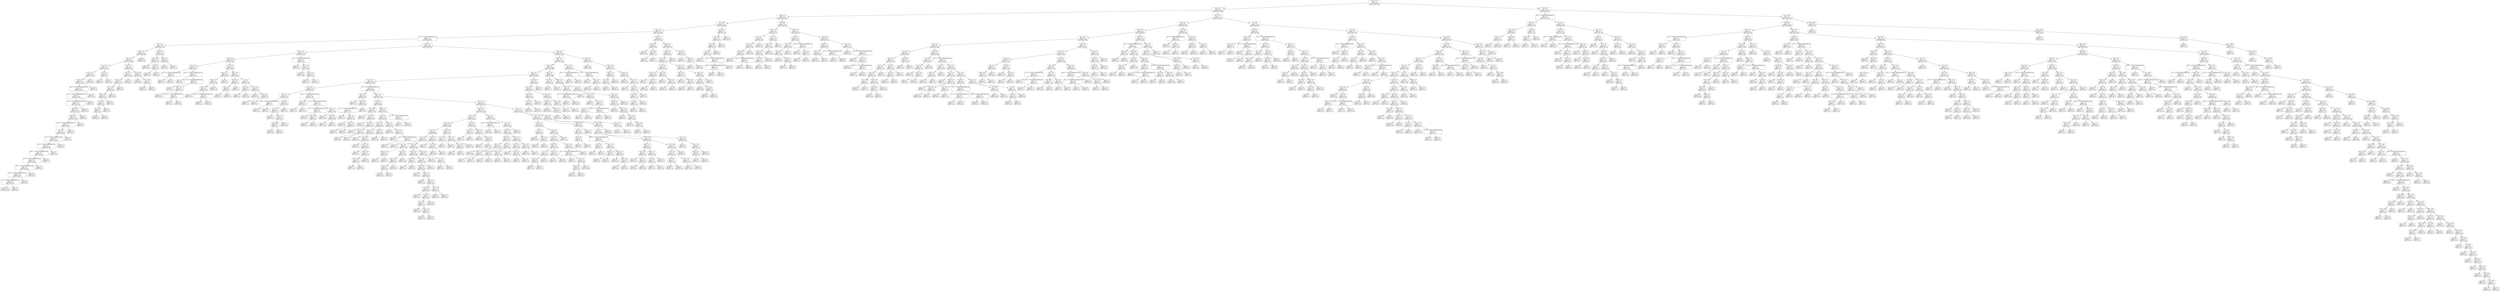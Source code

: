 digraph Tree {
node [shape=box, style="rounded", color="black", fontname=helvetica] ;
edge [fontname=helvetica] ;
0 [label="102 <= 1.9\ngini = 0.5\nsamples = 3436\nvalue = [2680, 2675]"] ;
1 [label="235 <= 0.1\ngini = 0.5\nsamples = 2166\nvalue = [1474, 1888]"] ;
0 -> 1 [labeldistance=2.5, labelangle=45, headlabel="True"] ;
2 [label="368 <= 0.3\ngini = 0.5\nsamples = 1373\nvalue = [1004, 1124]"] ;
1 -> 2 ;
3 [label="171 <= 0.6\ngini = 0.5\nsamples = 1250\nvalue = [942, 988]"] ;
2 -> 3 ;
4 [label="391 <= -0.1\ngini = 0.5\nsamples = 1219\nvalue = [930, 947]"] ;
3 -> 4 ;
5 [label="177 <= -1.7014117331926443e+38\ngini = 0.5\nsamples = 1127\nvalue = [825, 897]"] ;
4 -> 5 ;
6 [label="147 <= -0.4\ngini = 0.5\nsamples = 229\nvalue = [207, 127]"] ;
5 -> 6 ;
7 [label="196 <= -1.2\ngini = 0.5\nsamples = 206\nvalue = [196, 105]"] ;
6 -> 7 ;
8 [label="337 <= -4.3\ngini = 0.5\nsamples = 194\nvalue = [174, 105]"] ;
7 -> 8 ;
9 [label="123 <= -2.5\ngini = 0.4\nsamples = 152\nvalue = [152, 74]"] ;
8 -> 9 ;
10 [label="60 <= -4.0\ngini = 0.4\nsamples = 146\nvalue = [151, 67]"] ;
9 -> 10 ;
11 [label="164 <= -4.1\ngini = 0.4\nsamples = 137\nvalue = [136, 67]"] ;
10 -> 11 ;
12 [label="364 <= -1.7014117331926443e+38\ngini = 0.4\nsamples = 134\nvalue = [136, 64]"] ;
11 -> 12 ;
13 [label="374 <= -1.7014117331926443e+38\ngini = 0.5\nsamples = 125\nvalue = [121, 64]"] ;
12 -> 13 ;
14 [label="90 <= -1.7014117331926443e+38\ngini = 0.4\nsamples = 123\nvalue = [121, 61]"] ;
13 -> 14 ;
15 [label="398 <= 18.3\ngini = 0.5\nsamples = 120\nvalue = [117, 61]"] ;
14 -> 15 ;
16 [label="381 <= -0.3\ngini = 0.4\nsamples = 119\nvalue = [117, 59]"] ;
15 -> 16 ;
17 [label="359 <= -1.7014117331926443e+38\ngini = 0.5\nsamples = 117\nvalue = [113, 59]"] ;
16 -> 17 ;
18 [label="54 <= 4.2\ngini = 0.5\nsamples = 114\nvalue = [109, 59]"] ;
17 -> 18 ;
19 [label="58 <= -1.7014117331926443e+38\ngini = 0.5\nsamples = 113\nvalue = [108, 59]"] ;
18 -> 19 ;
20 [label="64 <= -1.7014117331926443e+38\ngini = 0.5\nsamples = 112\nvalue = [108, 58]"] ;
19 -> 20 ;
21 [label="396 <= -1.7014117331926443e+38\ngini = 0.5\nsamples = 111\nvalue = [108, 57]"] ;
20 -> 21 ;
22 [label="18 <= -1.7014117331926443e+38\ngini = 0.5\nsamples = 110\nvalue = [106, 57]"] ;
21 -> 22 ;
23 [label="259 <= -1.7014117331926443e+38\ngini = 0.5\nsamples = 109\nvalue = [105, 57]"] ;
22 -> 23 ;
24 [label="19 <= -1.7014117331926443e+38\ngini = 0.5\nsamples = 108\nvalue = [102, 57]"] ;
23 -> 24 ;
25 [label="29 <= -1.7014117331926443e+38\ngini = 0.5\nsamples = 107\nvalue = [102, 55]"] ;
24 -> 25 ;
26 [label="gini = 0.5\nsamples = 106\nvalue = [102, 54]"] ;
25 -> 26 ;
27 [label="gini = 0.0\nsamples = 1\nvalue = [0, 1]"] ;
25 -> 27 ;
28 [label="gini = 0.0\nsamples = 1\nvalue = [0, 2]"] ;
24 -> 28 ;
29 [label="gini = 0.0\nsamples = 1\nvalue = [3, 0]"] ;
23 -> 29 ;
30 [label="gini = 0.0\nsamples = 1\nvalue = [1, 0]"] ;
22 -> 30 ;
31 [label="gini = 0.0\nsamples = 1\nvalue = [2, 0]"] ;
21 -> 31 ;
32 [label="gini = 0.0\nsamples = 1\nvalue = [0, 1]"] ;
20 -> 32 ;
33 [label="gini = 0.0\nsamples = 1\nvalue = [0, 1]"] ;
19 -> 33 ;
34 [label="gini = 0.0\nsamples = 1\nvalue = [1, 0]"] ;
18 -> 34 ;
35 [label="gini = 0.0\nsamples = 3\nvalue = [4, 0]"] ;
17 -> 35 ;
36 [label="gini = 0.0\nsamples = 2\nvalue = [4, 0]"] ;
16 -> 36 ;
37 [label="gini = 0.0\nsamples = 1\nvalue = [0, 2]"] ;
15 -> 37 ;
38 [label="gini = 0.0\nsamples = 3\nvalue = [4, 0]"] ;
14 -> 38 ;
39 [label="gini = 0.0\nsamples = 2\nvalue = [0, 3]"] ;
13 -> 39 ;
40 [label="gini = 0.0\nsamples = 9\nvalue = [15, 0]"] ;
12 -> 40 ;
41 [label="gini = 0.0\nsamples = 3\nvalue = [0, 3]"] ;
11 -> 41 ;
42 [label="gini = 0.0\nsamples = 9\nvalue = [15, 0]"] ;
10 -> 42 ;
43 [label="357 <= -3.2\ngini = 0.2\nsamples = 6\nvalue = [1, 7]"] ;
9 -> 43 ;
44 [label="gini = 0.0\nsamples = 5\nvalue = [0, 7]"] ;
43 -> 44 ;
45 [label="gini = 0.0\nsamples = 1\nvalue = [1, 0]"] ;
43 -> 45 ;
46 [label="218 <= -1.7\ngini = 0.5\nsamples = 42\nvalue = [22, 31]"] ;
8 -> 46 ;
47 [label="352 <= -2.2\ngini = 0.4\nsamples = 34\nvalue = [11, 29]"] ;
46 -> 47 ;
48 [label="105 <= -2.5\ngini = 0.5\nsamples = 27\nvalue = [11, 18]"] ;
47 -> 48 ;
49 [label="19 <= -3.8\ngini = 0.3\nsamples = 21\nvalue = [5, 18]"] ;
48 -> 49 ;
50 [label="386 <= -3.9\ngini = 0.5\nsamples = 11\nvalue = [5, 6]"] ;
49 -> 50 ;
51 [label="10 <= -3.9\ngini = 0.4\nsamples = 8\nvalue = [2, 6]"] ;
50 -> 51 ;
52 [label="376 <= -2.1\ngini = 0.2\nsamples = 7\nvalue = [1, 6]"] ;
51 -> 52 ;
53 [label="gini = 0.0\nsamples = 6\nvalue = [0, 6]"] ;
52 -> 53 ;
54 [label="gini = 0.0\nsamples = 1\nvalue = [1, 0]"] ;
52 -> 54 ;
55 [label="gini = 0.0\nsamples = 1\nvalue = [1, 0]"] ;
51 -> 55 ;
56 [label="gini = 0.0\nsamples = 3\nvalue = [3, 0]"] ;
50 -> 56 ;
57 [label="gini = 0.0\nsamples = 10\nvalue = [0, 12]"] ;
49 -> 57 ;
58 [label="gini = 0.0\nsamples = 6\nvalue = [6, 0]"] ;
48 -> 58 ;
59 [label="gini = 0.0\nsamples = 7\nvalue = [0, 11]"] ;
47 -> 59 ;
60 [label="274 <= -0.9\ngini = 0.3\nsamples = 8\nvalue = [11, 2]"] ;
46 -> 60 ;
61 [label="gini = 0.0\nsamples = 5\nvalue = [10, 0]"] ;
60 -> 61 ;
62 [label="173 <= -0.6\ngini = 0.4\nsamples = 3\nvalue = [1, 2]"] ;
60 -> 62 ;
63 [label="gini = 0.0\nsamples = 2\nvalue = [0, 2]"] ;
62 -> 63 ;
64 [label="gini = 0.0\nsamples = 1\nvalue = [1, 0]"] ;
62 -> 64 ;
65 [label="gini = 0.0\nsamples = 12\nvalue = [22, 0]"] ;
7 -> 65 ;
66 [label="289 <= -0.4\ngini = 0.4\nsamples = 23\nvalue = [11, 22]"] ;
6 -> 66 ;
67 [label="204 <= -0.1\ngini = 0.2\nsamples = 17\nvalue = [3, 21]"] ;
66 -> 67 ;
68 [label="gini = 0.0\nsamples = 11\nvalue = [0, 18]"] ;
67 -> 68 ;
69 [label="126 <= 0.3\ngini = 0.5\nsamples = 6\nvalue = [3, 3]"] ;
67 -> 69 ;
70 [label="gini = 0.0\nsamples = 3\nvalue = [3, 0]"] ;
69 -> 70 ;
71 [label="gini = 0.0\nsamples = 3\nvalue = [0, 3]"] ;
69 -> 71 ;
72 [label="352 <= 1.0\ngini = 0.2\nsamples = 6\nvalue = [8, 1]"] ;
66 -> 72 ;
73 [label="gini = 0.0\nsamples = 5\nvalue = [8, 0]"] ;
72 -> 73 ;
74 [label="gini = 0.0\nsamples = 1\nvalue = [0, 1]"] ;
72 -> 74 ;
75 [label="304 <= -5.1\ngini = 0.5\nsamples = 898\nvalue = [618, 770]"] ;
5 -> 75 ;
76 [label="222 <= -2.7\ngini = 0.4\nsamples = 116\nvalue = [47, 133]"] ;
75 -> 76 ;
77 [label="395 <= -5.8\ngini = 0.5\nsamples = 80\nvalue = [42, 80]"] ;
76 -> 77 ;
78 [label="53 <= -6.0\ngini = 0.4\nsamples = 19\nvalue = [18, 7]"] ;
77 -> 78 ;
79 [label="155 <= -1.7014117331926443e+38\ngini = 0.3\nsamples = 4\nvalue = [1, 4]"] ;
78 -> 79 ;
80 [label="gini = 0.0\nsamples = 1\nvalue = [1, 0]"] ;
79 -> 80 ;
81 [label="gini = 0.0\nsamples = 3\nvalue = [0, 4]"] ;
79 -> 81 ;
82 [label="245 <= -1.7014117331926443e+38\ngini = 0.3\nsamples = 15\nvalue = [17, 3]"] ;
78 -> 82 ;
83 [label="gini = 0.0\nsamples = 1\nvalue = [0, 1]"] ;
82 -> 83 ;
84 [label="51 <= -1.7014117331926443e+38\ngini = 0.2\nsamples = 14\nvalue = [17, 2]"] ;
82 -> 84 ;
85 [label="gini = 0.0\nsamples = 1\nvalue = [0, 1]"] ;
84 -> 85 ;
86 [label="388 <= -5.4\ngini = 0.1\nsamples = 13\nvalue = [17, 1]"] ;
84 -> 86 ;
87 [label="gini = 0.0\nsamples = 11\nvalue = [15, 0]"] ;
86 -> 87 ;
88 [label="278 <= -1.7014117331926443e+38\ngini = 0.4\nsamples = 2\nvalue = [2, 1]"] ;
86 -> 88 ;
89 [label="gini = 0.0\nsamples = 1\nvalue = [0, 1]"] ;
88 -> 89 ;
90 [label="gini = 0.0\nsamples = 1\nvalue = [2, 0]"] ;
88 -> 90 ;
91 [label="174 <= -4.4\ngini = 0.4\nsamples = 61\nvalue = [24, 73]"] ;
77 -> 91 ;
92 [label="248 <= -4.7\ngini = 0.2\nsamples = 40\nvalue = [6, 56]"] ;
91 -> 92 ;
93 [label="350 <= -5.3\ngini = 0.1\nsamples = 39\nvalue = [4, 56]"] ;
92 -> 93 ;
94 [label="385 <= -5.6\ngini = 0.3\nsamples = 16\nvalue = [4, 19]"] ;
93 -> 94 ;
95 [label="gini = 0.0\nsamples = 11\nvalue = [0, 17]"] ;
94 -> 95 ;
96 [label="65 <= -1.7014117331926443e+38\ngini = 0.4\nsamples = 5\nvalue = [4, 2]"] ;
94 -> 96 ;
97 [label="gini = 0.0\nsamples = 2\nvalue = [0, 2]"] ;
96 -> 97 ;
98 [label="gini = 0.0\nsamples = 3\nvalue = [4, 0]"] ;
96 -> 98 ;
99 [label="gini = 0.0\nsamples = 23\nvalue = [0, 37]"] ;
93 -> 99 ;
100 [label="gini = 0.0\nsamples = 1\nvalue = [2, 0]"] ;
92 -> 100 ;
101 [label="209 <= -4.0\ngini = 0.5\nsamples = 21\nvalue = [18, 17]"] ;
91 -> 101 ;
102 [label="108 <= -0.3\ngini = 0.2\nsamples = 9\nvalue = [13, 2]"] ;
101 -> 102 ;
103 [label="191 <= -4.1\ngini = 0.1\nsamples = 8\nvalue = [13, 1]"] ;
102 -> 103 ;
104 [label="gini = 0.0\nsamples = 1\nvalue = [0, 1]"] ;
103 -> 104 ;
105 [label="gini = 0.0\nsamples = 7\nvalue = [13, 0]"] ;
103 -> 105 ;
106 [label="gini = 0.0\nsamples = 1\nvalue = [0, 1]"] ;
102 -> 106 ;
107 [label="7 <= -4.1\ngini = 0.4\nsamples = 12\nvalue = [5, 15]"] ;
101 -> 107 ;
108 [label="339 <= -4.2\ngini = 0.3\nsamples = 3\nvalue = [4, 1]"] ;
107 -> 108 ;
109 [label="gini = 0.0\nsamples = 1\nvalue = [0, 1]"] ;
108 -> 109 ;
110 [label="gini = 0.0\nsamples = 2\nvalue = [4, 0]"] ;
108 -> 110 ;
111 [label="244 <= -3.0\ngini = 0.1\nsamples = 9\nvalue = [1, 14]"] ;
107 -> 111 ;
112 [label="gini = 0.0\nsamples = 6\nvalue = [0, 11]"] ;
111 -> 112 ;
113 [label="110 <= -1.2\ngini = 0.4\nsamples = 3\nvalue = [1, 3]"] ;
111 -> 113 ;
114 [label="gini = 0.0\nsamples = 1\nvalue = [1, 0]"] ;
113 -> 114 ;
115 [label="gini = 0.0\nsamples = 2\nvalue = [0, 3]"] ;
113 -> 115 ;
116 [label="30 <= -1.7014117331926443e+38\ngini = 0.2\nsamples = 36\nvalue = [5, 53]"] ;
76 -> 116 ;
117 [label="gini = 0.0\nsamples = 1\nvalue = [2, 0]"] ;
116 -> 117 ;
118 [label="281 <= -0.6\ngini = 0.1\nsamples = 35\nvalue = [3, 53]"] ;
116 -> 118 ;
119 [label="gini = 0.0\nsamples = 25\nvalue = [0, 42]"] ;
118 -> 119 ;
120 [label="281 <= -0.3\ngini = 0.3\nsamples = 10\nvalue = [3, 11]"] ;
118 -> 120 ;
121 [label="gini = 0.0\nsamples = 3\nvalue = [3, 0]"] ;
120 -> 121 ;
122 [label="gini = 0.0\nsamples = 7\nvalue = [0, 11]"] ;
120 -> 122 ;
123 [label="379 <= -0.2\ngini = 0.5\nsamples = 782\nvalue = [571, 637]"] ;
75 -> 123 ;
124 [label="286 <= -0.1\ngini = 0.5\nsamples = 729\nvalue = [554, 576]"] ;
123 -> 124 ;
125 [label="309 <= -0.5\ngini = 0.5\nsamples = 699\nvalue = [516, 566]"] ;
124 -> 125 ;
126 [label="238 <= -0.7\ngini = 0.5\nsamples = 609\nvalue = [476, 467]"] ;
125 -> 126 ;
127 [label="141 <= -4.9\ngini = 0.5\nsamples = 556\nvalue = [414, 448]"] ;
126 -> 127 ;
128 [label="116 <= -5.0\ngini = 0.4\nsamples = 59\nvalue = [29, 67]"] ;
127 -> 128 ;
129 [label="64 <= -5.4\ngini = 0.5\nsamples = 16\nvalue = [16, 12]"] ;
128 -> 129 ;
130 [label="188 <= -1.7014117331926443e+38\ngini = 0.2\nsamples = 6\nvalue = [1, 7]"] ;
129 -> 130 ;
131 [label="gini = 0.0\nsamples = 1\nvalue = [1, 0]"] ;
130 -> 131 ;
132 [label="gini = 0.0\nsamples = 5\nvalue = [0, 7]"] ;
130 -> 132 ;
133 [label="66 <= -0.8\ngini = 0.4\nsamples = 10\nvalue = [15, 5]"] ;
129 -> 133 ;
134 [label="14 <= -5.4\ngini = 0.3\nsamples = 9\nvalue = [15, 3]"] ;
133 -> 134 ;
135 [label="gini = 0.0\nsamples = 1\nvalue = [0, 2]"] ;
134 -> 135 ;
136 [label="225 <= -5.1\ngini = 0.1\nsamples = 8\nvalue = [15, 1]"] ;
134 -> 136 ;
137 [label="335 <= -5.0\ngini = 0.4\nsamples = 3\nvalue = [2, 1]"] ;
136 -> 137 ;
138 [label="gini = 0.0\nsamples = 2\nvalue = [2, 0]"] ;
137 -> 138 ;
139 [label="gini = 0.0\nsamples = 1\nvalue = [0, 1]"] ;
137 -> 139 ;
140 [label="gini = 0.0\nsamples = 5\nvalue = [13, 0]"] ;
136 -> 140 ;
141 [label="gini = 0.0\nsamples = 1\nvalue = [0, 2]"] ;
133 -> 141 ;
142 [label="233 <= -1.7014117331926443e+38\ngini = 0.3\nsamples = 43\nvalue = [13, 55]"] ;
128 -> 142 ;
143 [label="95 <= -3.8\ngini = 0.4\nsamples = 6\nvalue = [6, 2]"] ;
142 -> 143 ;
144 [label="gini = 0.0\nsamples = 2\nvalue = [0, 2]"] ;
143 -> 144 ;
145 [label="gini = 0.0\nsamples = 4\nvalue = [6, 0]"] ;
143 -> 145 ;
146 [label="227 <= -1.7014117331926443e+38\ngini = 0.2\nsamples = 37\nvalue = [7, 53]"] ;
142 -> 146 ;
147 [label="170 <= -1.7014117331926443e+38\ngini = 0.5\nsamples = 6\nvalue = [4, 4]"] ;
146 -> 147 ;
148 [label="gini = 0.0\nsamples = 2\nvalue = [0, 3]"] ;
147 -> 148 ;
149 [label="138 <= -0.9\ngini = 0.3\nsamples = 4\nvalue = [4, 1]"] ;
147 -> 149 ;
150 [label="gini = 0.0\nsamples = 3\nvalue = [4, 0]"] ;
149 -> 150 ;
151 [label="gini = 0.0\nsamples = 1\nvalue = [0, 1]"] ;
149 -> 151 ;
152 [label="342 <= -2.1\ngini = 0.1\nsamples = 31\nvalue = [3, 49]"] ;
146 -> 152 ;
153 [label="gini = 0.0\nsamples = 21\nvalue = [0, 35]"] ;
152 -> 153 ;
154 [label="244 <= -2.0\ngini = 0.3\nsamples = 10\nvalue = [3, 14]"] ;
152 -> 154 ;
155 [label="gini = 0.0\nsamples = 2\nvalue = [3, 0]"] ;
154 -> 155 ;
156 [label="gini = 0.0\nsamples = 8\nvalue = [0, 14]"] ;
154 -> 156 ;
157 [label="55 <= -1.7014117331926443e+38\ngini = 0.5\nsamples = 497\nvalue = [385, 381]"] ;
127 -> 157 ;
158 [label="343 <= -5.1\ngini = 0.3\nsamples = 23\nvalue = [8, 31]"] ;
157 -> 158 ;
159 [label="gini = 0.0\nsamples = 2\nvalue = [3, 0]"] ;
158 -> 159 ;
160 [label="268 <= -0.8\ngini = 0.2\nsamples = 21\nvalue = [5, 31]"] ;
158 -> 160 ;
161 [label="121 <= -1.7014117331926443e+38\ngini = 0.2\nsamples = 19\nvalue = [3, 31]"] ;
160 -> 161 ;
162 [label="gini = 0.0\nsamples = 1\nvalue = [1, 0]"] ;
161 -> 162 ;
163 [label="74 <= -3.2\ngini = 0.1\nsamples = 18\nvalue = [2, 31]"] ;
161 -> 163 ;
164 [label="gini = 0.0\nsamples = 13\nvalue = [0, 27]"] ;
163 -> 164 ;
165 [label="356 <= -1.6\ngini = 0.4\nsamples = 5\nvalue = [2, 4]"] ;
163 -> 165 ;
166 [label="gini = 0.0\nsamples = 2\nvalue = [2, 0]"] ;
165 -> 166 ;
167 [label="gini = 0.0\nsamples = 3\nvalue = [0, 4]"] ;
165 -> 167 ;
168 [label="gini = 0.0\nsamples = 2\nvalue = [2, 0]"] ;
160 -> 168 ;
169 [label="147 <= -4.1\ngini = 0.5\nsamples = 474\nvalue = [377, 350]"] ;
157 -> 169 ;
170 [label="187 <= -4.8\ngini = 0.4\nsamples = 84\nvalue = [90, 40]"] ;
169 -> 170 ;
171 [label="164 <= -4.9\ngini = 0.5\nsamples = 20\nvalue = [13, 17]"] ;
170 -> 171 ;
172 [label="gini = 0.0\nsamples = 4\nvalue = [5, 0]"] ;
171 -> 172 ;
173 [label="347 <= -4.8\ngini = 0.4\nsamples = 16\nvalue = [8, 17]"] ;
171 -> 173 ;
174 [label="gini = 0.0\nsamples = 6\nvalue = [0, 11]"] ;
173 -> 174 ;
175 [label="175 <= -4.7\ngini = 0.5\nsamples = 10\nvalue = [8, 6]"] ;
173 -> 175 ;
176 [label="gini = 0.0\nsamples = 4\nvalue = [7, 0]"] ;
175 -> 176 ;
177 [label="126 <= -4.2\ngini = 0.2\nsamples = 6\nvalue = [1, 6]"] ;
175 -> 177 ;
178 [label="gini = 0.0\nsamples = 5\nvalue = [0, 6]"] ;
177 -> 178 ;
179 [label="gini = 0.0\nsamples = 1\nvalue = [1, 0]"] ;
177 -> 179 ;
180 [label="119 <= -1.5\ngini = 0.4\nsamples = 64\nvalue = [77, 23]"] ;
170 -> 180 ;
181 [label="101 <= -4.4\ngini = 0.3\nsamples = 60\nvalue = [76, 19]"] ;
180 -> 181 ;
182 [label="130 <= -4.4\ngini = 0.4\nsamples = 28\nvalue = [29, 15]"] ;
181 -> 182 ;
183 [label="135 <= -4.7\ngini = 0.3\nsamples = 19\nvalue = [26, 5]"] ;
182 -> 183 ;
184 [label="gini = 0.0\nsamples = 2\nvalue = [0, 2]"] ;
183 -> 184 ;
185 [label="279 <= -5.1\ngini = 0.2\nsamples = 17\nvalue = [26, 3]"] ;
183 -> 185 ;
186 [label="gini = 0.0\nsamples = 1\nvalue = [0, 1]"] ;
185 -> 186 ;
187 [label="115 <= -4.8\ngini = 0.1\nsamples = 16\nvalue = [26, 2]"] ;
185 -> 187 ;
188 [label="gini = 0.0\nsamples = 1\nvalue = [0, 1]"] ;
187 -> 188 ;
189 [label="290 <= -4.9\ngini = 0.1\nsamples = 15\nvalue = [26, 1]"] ;
187 -> 189 ;
190 [label="259 <= -4.8\ngini = 0.5\nsamples = 2\nvalue = [1, 1]"] ;
189 -> 190 ;
191 [label="gini = 0.0\nsamples = 1\nvalue = [1, 0]"] ;
190 -> 191 ;
192 [label="gini = 0.0\nsamples = 1\nvalue = [0, 1]"] ;
190 -> 192 ;
193 [label="gini = 0.0\nsamples = 13\nvalue = [25, 0]"] ;
189 -> 193 ;
194 [label="175 <= -4.2\ngini = 0.4\nsamples = 9\nvalue = [3, 10]"] ;
182 -> 194 ;
195 [label="gini = 0.0\nsamples = 6\nvalue = [0, 10]"] ;
194 -> 195 ;
196 [label="gini = 0.0\nsamples = 3\nvalue = [3, 0]"] ;
194 -> 196 ;
197 [label="234 <= -4.0\ngini = 0.1\nsamples = 32\nvalue = [47, 4]"] ;
181 -> 197 ;
198 [label="gini = 0.0\nsamples = 22\nvalue = [35, 0]"] ;
197 -> 198 ;
199 [label="191 <= -4.0\ngini = 0.4\nsamples = 10\nvalue = [12, 4]"] ;
197 -> 199 ;
200 [label="gini = 0.0\nsamples = 2\nvalue = [0, 3]"] ;
199 -> 200 ;
201 [label="50 <= -1.7014117331926443e+38\ngini = 0.1\nsamples = 8\nvalue = [12, 1]"] ;
199 -> 201 ;
202 [label="gini = 0.0\nsamples = 1\nvalue = [0, 1]"] ;
201 -> 202 ;
203 [label="gini = 0.0\nsamples = 7\nvalue = [12, 0]"] ;
201 -> 203 ;
204 [label="171 <= -1.7014117331926443e+38\ngini = 0.3\nsamples = 4\nvalue = [1, 4]"] ;
180 -> 204 ;
205 [label="gini = 0.0\nsamples = 1\nvalue = [1, 0]"] ;
204 -> 205 ;
206 [label="gini = 0.0\nsamples = 3\nvalue = [0, 4]"] ;
204 -> 206 ;
207 [label="395 <= -1.7\ngini = 0.5\nsamples = 390\nvalue = [287, 310]"] ;
169 -> 207 ;
208 [label="380 <= -1.9\ngini = 0.5\nsamples = 194\nvalue = [111, 176]"] ;
207 -> 208 ;
209 [label="320 <= -2.1\ngini = 0.5\nsamples = 121\nvalue = [84, 91]"] ;
208 -> 209 ;
210 [label="336 <= -2.3\ngini = 0.5\nsamples = 102\nvalue = [59, 86]"] ;
209 -> 210 ;
211 [label="22 <= -2.5\ngini = 0.5\nsamples = 86\nvalue = [56, 65]"] ;
210 -> 211 ;
212 [label="77 <= -3.8\ngini = 0.5\nsamples = 76\nvalue = [44, 63]"] ;
211 -> 212 ;
213 [label="40 <= -4.1\ngini = 0.3\nsamples = 25\nvalue = [7, 30]"] ;
212 -> 213 ;
214 [label="208 <= -3.7\ngini = 0.4\nsamples = 4\nvalue = [4, 2]"] ;
213 -> 214 ;
215 [label="gini = 0.0\nsamples = 3\nvalue = [4, 0]"] ;
214 -> 215 ;
216 [label="gini = 0.0\nsamples = 1\nvalue = [0, 2]"] ;
214 -> 216 ;
217 [label="174 <= -3.9\ngini = 0.2\nsamples = 21\nvalue = [3, 28]"] ;
213 -> 217 ;
218 [label="216 <= -3.9\ngini = 0.4\nsamples = 9\nvalue = [3, 8]"] ;
217 -> 218 ;
219 [label="328 <= -3.7\ngini = 0.2\nsamples = 7\nvalue = [1, 8]"] ;
218 -> 219 ;
220 [label="gini = 0.0\nsamples = 6\nvalue = [0, 8]"] ;
219 -> 220 ;
221 [label="gini = 0.0\nsamples = 1\nvalue = [1, 0]"] ;
219 -> 221 ;
222 [label="gini = 0.0\nsamples = 2\nvalue = [2, 0]"] ;
218 -> 222 ;
223 [label="gini = 0.0\nsamples = 12\nvalue = [0, 20]"] ;
217 -> 223 ;
224 [label="18 <= -3.0\ngini = 0.5\nsamples = 51\nvalue = [37, 33]"] ;
212 -> 224 ;
225 [label="197 <= -3.9\ngini = 0.4\nsamples = 40\nvalue = [35, 18]"] ;
224 -> 225 ;
226 [label="100 <= -4.0\ngini = 0.2\nsamples = 5\nvalue = [1, 7]"] ;
225 -> 226 ;
227 [label="gini = 0.0\nsamples = 1\nvalue = [1, 0]"] ;
226 -> 227 ;
228 [label="gini = 0.0\nsamples = 4\nvalue = [0, 7]"] ;
226 -> 228 ;
229 [label="5 <= -2.8\ngini = 0.4\nsamples = 35\nvalue = [34, 11]"] ;
225 -> 229 ;
230 [label="384 <= -4.6\ngini = 0.3\nsamples = 33\nvalue = [34, 9]"] ;
229 -> 230 ;
231 [label="gini = 0.0\nsamples = 1\nvalue = [0, 2]"] ;
230 -> 231 ;
232 [label="213 <= -4.7\ngini = 0.3\nsamples = 32\nvalue = [34, 7]"] ;
230 -> 232 ;
233 [label="gini = 0.0\nsamples = 1\nvalue = [0, 2]"] ;
232 -> 233 ;
234 [label="309 <= -3.1\ngini = 0.2\nsamples = 31\nvalue = [34, 5]"] ;
232 -> 234 ;
235 [label="337 <= -4.6\ngini = 0.2\nsamples = 28\nvalue = [33, 3]"] ;
234 -> 235 ;
236 [label="gini = 0.0\nsamples = 1\nvalue = [0, 1]"] ;
235 -> 236 ;
237 [label="24 <= -3.8\ngini = 0.1\nsamples = 27\nvalue = [33, 2]"] ;
235 -> 237 ;
238 [label="300 <= -3.8\ngini = 0.3\nsamples = 7\nvalue = [7, 2]"] ;
237 -> 238 ;
239 [label="gini = 0.0\nsamples = 4\nvalue = [6, 0]"] ;
238 -> 239 ;
240 [label="116 <= -3.6\ngini = 0.4\nsamples = 3\nvalue = [1, 2]"] ;
238 -> 240 ;
241 [label="gini = 0.0\nsamples = 2\nvalue = [0, 2]"] ;
240 -> 241 ;
242 [label="gini = 0.0\nsamples = 1\nvalue = [1, 0]"] ;
240 -> 242 ;
243 [label="gini = 0.0\nsamples = 20\nvalue = [26, 0]"] ;
237 -> 243 ;
244 [label="247 <= -2.9\ngini = 0.4\nsamples = 3\nvalue = [1, 2]"] ;
234 -> 244 ;
245 [label="gini = 0.0\nsamples = 2\nvalue = [0, 2]"] ;
244 -> 245 ;
246 [label="gini = 0.0\nsamples = 1\nvalue = [1, 0]"] ;
244 -> 246 ;
247 [label="gini = 0.0\nsamples = 2\nvalue = [0, 2]"] ;
229 -> 247 ;
248 [label="282 <= -2.6\ngini = 0.2\nsamples = 11\nvalue = [2, 15]"] ;
224 -> 248 ;
249 [label="gini = 0.0\nsamples = 8\nvalue = [0, 14]"] ;
248 -> 249 ;
250 [label="5 <= -2.7\ngini = 0.4\nsamples = 3\nvalue = [2, 1]"] ;
248 -> 250 ;
251 [label="gini = 0.0\nsamples = 1\nvalue = [0, 1]"] ;
250 -> 251 ;
252 [label="gini = 0.0\nsamples = 2\nvalue = [2, 0]"] ;
250 -> 252 ;
253 [label="336 <= -4.5\ngini = 0.2\nsamples = 10\nvalue = [12, 2]"] ;
211 -> 253 ;
254 [label="gini = 0.0\nsamples = 1\nvalue = [0, 1]"] ;
253 -> 254 ;
255 [label="33 <= -0.9\ngini = 0.1\nsamples = 9\nvalue = [12, 1]"] ;
253 -> 255 ;
256 [label="gini = 0.0\nsamples = 8\nvalue = [12, 0]"] ;
255 -> 256 ;
257 [label="gini = 0.0\nsamples = 1\nvalue = [0, 1]"] ;
255 -> 257 ;
258 [label="253 <= -2.6\ngini = 0.2\nsamples = 16\nvalue = [3, 21]"] ;
210 -> 258 ;
259 [label="73 <= -3.2\ngini = 0.4\nsamples = 2\nvalue = [2, 1]"] ;
258 -> 259 ;
260 [label="gini = 0.0\nsamples = 1\nvalue = [0, 1]"] ;
259 -> 260 ;
261 [label="gini = 0.0\nsamples = 1\nvalue = [2, 0]"] ;
259 -> 261 ;
262 [label="207 <= -2.3\ngini = 0.1\nsamples = 14\nvalue = [1, 20]"] ;
258 -> 262 ;
263 [label="231 <= -2.2\ngini = 0.3\nsamples = 4\nvalue = [1, 4]"] ;
262 -> 263 ;
264 [label="gini = 0.0\nsamples = 3\nvalue = [0, 4]"] ;
263 -> 264 ;
265 [label="gini = 0.0\nsamples = 1\nvalue = [1, 0]"] ;
263 -> 265 ;
266 [label="gini = 0.0\nsamples = 10\nvalue = [0, 16]"] ;
262 -> 266 ;
267 [label="76 <= -2.0\ngini = 0.3\nsamples = 19\nvalue = [25, 5]"] ;
209 -> 267 ;
268 [label="253 <= -2.4\ngini = 0.5\nsamples = 3\nvalue = [2, 3]"] ;
267 -> 268 ;
269 [label="gini = 0.0\nsamples = 1\nvalue = [2, 0]"] ;
268 -> 269 ;
270 [label="gini = 0.0\nsamples = 2\nvalue = [0, 3]"] ;
268 -> 270 ;
271 [label="208 <= -1.9\ngini = 0.1\nsamples = 16\nvalue = [23, 2]"] ;
267 -> 271 ;
272 [label="gini = 0.0\nsamples = 11\nvalue = [19, 0]"] ;
271 -> 272 ;
273 [label="367 <= -2.0\ngini = 0.4\nsamples = 5\nvalue = [4, 2]"] ;
271 -> 273 ;
274 [label="gini = 0.0\nsamples = 2\nvalue = [0, 2]"] ;
273 -> 274 ;
275 [label="gini = 0.0\nsamples = 3\nvalue = [4, 0]"] ;
273 -> 275 ;
276 [label="61 <= -2.3\ngini = 0.4\nsamples = 73\nvalue = [27, 85]"] ;
208 -> 276 ;
277 [label="68 <= -1.7014117331926443e+38\ngini = 0.3\nsamples = 6\nvalue = [7, 2]"] ;
276 -> 277 ;
278 [label="gini = 0.0\nsamples = 2\nvalue = [0, 2]"] ;
277 -> 278 ;
279 [label="gini = 0.0\nsamples = 4\nvalue = [7, 0]"] ;
277 -> 279 ;
280 [label="34 <= -0.0\ngini = 0.3\nsamples = 67\nvalue = [20, 83]"] ;
276 -> 280 ;
281 [label="261 <= -1.6\ngini = 0.3\nsamples = 63\nvalue = [15, 83]"] ;
280 -> 281 ;
282 [label="269 <= -1.8\ngini = 0.1\nsamples = 37\nvalue = [5, 57]"] ;
281 -> 282 ;
283 [label="80 <= -1.7\ngini = 0.0\nsamples = 26\nvalue = [1, 43]"] ;
282 -> 283 ;
284 [label="gini = 0.0\nsamples = 23\nvalue = [0, 40]"] ;
283 -> 284 ;
285 [label="347 <= -1.9\ngini = 0.4\nsamples = 3\nvalue = [1, 3]"] ;
283 -> 285 ;
286 [label="gini = 0.0\nsamples = 2\nvalue = [0, 3]"] ;
285 -> 286 ;
287 [label="gini = 0.0\nsamples = 1\nvalue = [1, 0]"] ;
285 -> 287 ;
288 [label="310 <= -1.7\ngini = 0.3\nsamples = 11\nvalue = [4, 14]"] ;
282 -> 288 ;
289 [label="332 <= -1.8\ngini = 0.4\nsamples = 4\nvalue = [3, 1]"] ;
288 -> 289 ;
290 [label="gini = 0.0\nsamples = 1\nvalue = [0, 1]"] ;
289 -> 290 ;
291 [label="gini = 0.0\nsamples = 3\nvalue = [3, 0]"] ;
289 -> 291 ;
292 [label="205 <= -2.1\ngini = 0.1\nsamples = 7\nvalue = [1, 13]"] ;
288 -> 292 ;
293 [label="gini = 0.0\nsamples = 1\nvalue = [1, 0]"] ;
292 -> 293 ;
294 [label="gini = 0.0\nsamples = 6\nvalue = [0, 13]"] ;
292 -> 294 ;
295 [label="238 <= -1.7\ngini = 0.4\nsamples = 26\nvalue = [10, 26]"] ;
281 -> 295 ;
296 [label="322 <= -1.6\ngini = 0.4\nsamples = 10\nvalue = [9, 3]"] ;
295 -> 296 ;
297 [label="gini = 0.0\nsamples = 6\nvalue = [8, 0]"] ;
296 -> 297 ;
298 [label="258 <= -1.4\ngini = 0.4\nsamples = 4\nvalue = [1, 3]"] ;
296 -> 298 ;
299 [label="gini = 0.0\nsamples = 3\nvalue = [0, 3]"] ;
298 -> 299 ;
300 [label="gini = 0.0\nsamples = 1\nvalue = [1, 0]"] ;
298 -> 300 ;
301 [label="179 <= -0.8\ngini = 0.1\nsamples = 16\nvalue = [1, 23]"] ;
295 -> 301 ;
302 [label="gini = 0.0\nsamples = 15\nvalue = [0, 23]"] ;
301 -> 302 ;
303 [label="gini = 0.0\nsamples = 1\nvalue = [1, 0]"] ;
301 -> 303 ;
304 [label="gini = 0.0\nsamples = 4\nvalue = [5, 0]"] ;
280 -> 304 ;
305 [label="157 <= -1.2\ngini = 0.5\nsamples = 196\nvalue = [176, 134]"] ;
207 -> 305 ;
306 [label="136 <= -1.4\ngini = 0.4\nsamples = 102\nvalue = [112, 54]"] ;
305 -> 306 ;
307 [label="354 <= -1.7\ngini = 0.5\nsamples = 68\nvalue = [54, 45]"] ;
306 -> 307 ;
308 [label="12 <= -1.7\ngini = 0.2\nsamples = 17\nvalue = [24, 4]"] ;
307 -> 308 ;
309 [label="gini = 0.0\nsamples = 12\nvalue = [20, 0]"] ;
308 -> 309 ;
310 [label="355 <= -1.8\ngini = 0.5\nsamples = 5\nvalue = [4, 4]"] ;
308 -> 310 ;
311 [label="gini = 0.0\nsamples = 3\nvalue = [0, 4]"] ;
310 -> 311 ;
312 [label="gini = 0.0\nsamples = 2\nvalue = [4, 0]"] ;
310 -> 312 ;
313 [label="116 <= -1.4\ngini = 0.5\nsamples = 51\nvalue = [30, 41]"] ;
307 -> 313 ;
314 [label="251 <= -1.5\ngini = 0.4\nsamples = 44\nvalue = [17, 41]"] ;
313 -> 314 ;
315 [label="160 <= -1.7\ngini = 0.5\nsamples = 21\nvalue = [13, 11]"] ;
314 -> 315 ;
316 [label="5 <= -1.8\ngini = 0.4\nsamples = 11\nvalue = [3, 10]"] ;
315 -> 316 ;
317 [label="225 <= -1.7\ngini = 0.4\nsamples = 4\nvalue = [3, 1]"] ;
316 -> 317 ;
318 [label="gini = 0.0\nsamples = 3\nvalue = [3, 0]"] ;
317 -> 318 ;
319 [label="gini = 0.0\nsamples = 1\nvalue = [0, 1]"] ;
317 -> 319 ;
320 [label="gini = 0.0\nsamples = 7\nvalue = [0, 9]"] ;
316 -> 320 ;
321 [label="330 <= -1.8\ngini = 0.2\nsamples = 10\nvalue = [10, 1]"] ;
315 -> 321 ;
322 [label="gini = 0.0\nsamples = 1\nvalue = [0, 1]"] ;
321 -> 322 ;
323 [label="gini = 0.0\nsamples = 9\nvalue = [10, 0]"] ;
321 -> 323 ;
324 [label="309 <= -0.6\ngini = 0.2\nsamples = 23\nvalue = [4, 30]"] ;
314 -> 324 ;
325 [label="93 <= -1.7014117331926443e+38\ngini = 0.1\nsamples = 22\nvalue = [2, 30]"] ;
324 -> 325 ;
326 [label="gini = 0.0\nsamples = 1\nvalue = [1, 0]"] ;
325 -> 326 ;
327 [label="122 <= -1.9\ngini = 0.1\nsamples = 21\nvalue = [1, 30]"] ;
325 -> 327 ;
328 [label="287 <= -1.6\ngini = 0.4\nsamples = 3\nvalue = [1, 2]"] ;
327 -> 328 ;
329 [label="gini = 0.0\nsamples = 1\nvalue = [1, 0]"] ;
328 -> 329 ;
330 [label="gini = 0.0\nsamples = 2\nvalue = [0, 2]"] ;
328 -> 330 ;
331 [label="gini = 0.0\nsamples = 18\nvalue = [0, 28]"] ;
327 -> 331 ;
332 [label="gini = 0.0\nsamples = 1\nvalue = [2, 0]"] ;
324 -> 332 ;
333 [label="gini = 0.0\nsamples = 7\nvalue = [13, 0]"] ;
313 -> 333 ;
334 [label="341 <= -0.3\ngini = 0.2\nsamples = 34\nvalue = [58, 9]"] ;
306 -> 334 ;
335 [label="20 <= -1.8\ngini = 0.2\nsamples = 33\nvalue = [58, 7]"] ;
334 -> 335 ;
336 [label="106 <= -0.7\ngini = 0.4\nsamples = 3\nvalue = [1, 3]"] ;
335 -> 336 ;
337 [label="gini = 0.0\nsamples = 2\nvalue = [0, 3]"] ;
336 -> 337 ;
338 [label="gini = 0.0\nsamples = 1\nvalue = [1, 0]"] ;
336 -> 338 ;
339 [label="109 <= -1.7014117331926443e+38\ngini = 0.1\nsamples = 30\nvalue = [57, 4]"] ;
335 -> 339 ;
340 [label="282 <= -0.7\ngini = 0.4\nsamples = 3\nvalue = [1, 2]"] ;
339 -> 340 ;
341 [label="gini = 0.0\nsamples = 2\nvalue = [0, 2]"] ;
340 -> 341 ;
342 [label="gini = 0.0\nsamples = 1\nvalue = [1, 0]"] ;
340 -> 342 ;
343 [label="182 <= -1.6\ngini = 0.1\nsamples = 27\nvalue = [56, 2]"] ;
339 -> 343 ;
344 [label="158 <= -1.3\ngini = 0.5\nsamples = 2\nvalue = [1, 1]"] ;
343 -> 344 ;
345 [label="gini = 0.0\nsamples = 1\nvalue = [1, 0]"] ;
344 -> 345 ;
346 [label="gini = 0.0\nsamples = 1\nvalue = [0, 1]"] ;
344 -> 346 ;
347 [label="203 <= -1.0\ngini = 0.0\nsamples = 25\nvalue = [55, 1]"] ;
343 -> 347 ;
348 [label="gini = 0.0\nsamples = 23\nvalue = [54, 0]"] ;
347 -> 348 ;
349 [label="389 <= -0.8\ngini = 0.5\nsamples = 2\nvalue = [1, 1]"] ;
347 -> 349 ;
350 [label="gini = 0.0\nsamples = 1\nvalue = [0, 1]"] ;
349 -> 350 ;
351 [label="gini = 0.0\nsamples = 1\nvalue = [1, 0]"] ;
349 -> 351 ;
352 [label="gini = 0.0\nsamples = 1\nvalue = [0, 2]"] ;
334 -> 352 ;
353 [label="228 <= -0.6\ngini = 0.5\nsamples = 94\nvalue = [64, 80]"] ;
305 -> 353 ;
354 [label="211 <= -0.8\ngini = 0.5\nsamples = 82\nvalue = [63, 62]"] ;
353 -> 354 ;
355 [label="17 <= -0.7\ngini = 0.5\nsamples = 69\nvalue = [43, 62]"] ;
354 -> 355 ;
356 [label="375 <= -1.0\ngini = 0.5\nsamples = 59\nvalue = [31, 59]"] ;
355 -> 356 ;
357 [label="386 <= -1.3\ngini = 0.3\nsamples = 32\nvalue = [8, 39]"] ;
356 -> 357 ;
358 [label="178 <= -1.3\ngini = 0.5\nsamples = 8\nvalue = [6, 4]"] ;
357 -> 358 ;
359 [label="gini = 0.0\nsamples = 3\nvalue = [0, 3]"] ;
358 -> 359 ;
360 [label="321 <= -1.7\ngini = 0.2\nsamples = 5\nvalue = [6, 1]"] ;
358 -> 360 ;
361 [label="gini = 0.0\nsamples = 1\nvalue = [0, 1]"] ;
360 -> 361 ;
362 [label="gini = 0.0\nsamples = 4\nvalue = [6, 0]"] ;
360 -> 362 ;
363 [label="146 <= -1.1\ngini = 0.1\nsamples = 24\nvalue = [2, 35]"] ;
357 -> 363 ;
364 [label="65 <= -1.2\ngini = 0.3\nsamples = 7\nvalue = [2, 8]"] ;
363 -> 364 ;
365 [label="gini = 0.0\nsamples = 5\nvalue = [0, 8]"] ;
364 -> 365 ;
366 [label="gini = 0.0\nsamples = 2\nvalue = [2, 0]"] ;
364 -> 366 ;
367 [label="gini = 0.0\nsamples = 17\nvalue = [0, 27]"] ;
363 -> 367 ;
368 [label="270 <= -0.8\ngini = 0.5\nsamples = 27\nvalue = [23, 20]"] ;
356 -> 368 ;
369 [label="370 <= -1.0\ngini = 0.4\nsamples = 22\nvalue = [23, 11]"] ;
368 -> 369 ;
370 [label="357 <= -1.0\ngini = 0.5\nsamples = 9\nvalue = [7, 10]"] ;
369 -> 370 ;
371 [label="gini = 0.0\nsamples = 3\nvalue = [7, 0]"] ;
370 -> 371 ;
372 [label="gini = 0.0\nsamples = 6\nvalue = [0, 10]"] ;
370 -> 372 ;
373 [label="390 <= -0.5\ngini = 0.1\nsamples = 13\nvalue = [16, 1]"] ;
369 -> 373 ;
374 [label="gini = 0.0\nsamples = 12\nvalue = [16, 0]"] ;
373 -> 374 ;
375 [label="gini = 0.0\nsamples = 1\nvalue = [0, 1]"] ;
373 -> 375 ;
376 [label="gini = 0.0\nsamples = 5\nvalue = [0, 9]"] ;
368 -> 376 ;
377 [label="170 <= -1.4\ngini = 0.3\nsamples = 10\nvalue = [12, 3]"] ;
355 -> 377 ;
378 [label="gini = 0.0\nsamples = 2\nvalue = [0, 2]"] ;
377 -> 378 ;
379 [label="123 <= -1.2\ngini = 0.1\nsamples = 8\nvalue = [12, 1]"] ;
377 -> 379 ;
380 [label="346 <= -1.3\ngini = 0.4\nsamples = 2\nvalue = [2, 1]"] ;
379 -> 380 ;
381 [label="gini = 0.0\nsamples = 1\nvalue = [2, 0]"] ;
380 -> 381 ;
382 [label="gini = 0.0\nsamples = 1\nvalue = [0, 1]"] ;
380 -> 382 ;
383 [label="gini = 0.0\nsamples = 6\nvalue = [10, 0]"] ;
379 -> 383 ;
384 [label="gini = 0.0\nsamples = 13\nvalue = [20, 0]"] ;
354 -> 384 ;
385 [label="301 <= -0.8\ngini = 0.1\nsamples = 12\nvalue = [1, 18]"] ;
353 -> 385 ;
386 [label="gini = 0.0\nsamples = 1\nvalue = [1, 0]"] ;
385 -> 386 ;
387 [label="gini = 0.0\nsamples = 11\nvalue = [0, 18]"] ;
385 -> 387 ;
388 [label="303 <= -0.2\ngini = 0.4\nsamples = 53\nvalue = [62, 19]"] ;
126 -> 388 ;
389 [label="243 <= -0.7\ngini = 0.3\nsamples = 50\nvalue = [62, 15]"] ;
388 -> 389 ;
390 [label="363 <= -0.7\ngini = 0.5\nsamples = 13\nvalue = [6, 9]"] ;
389 -> 390 ;
391 [label="58 <= -0.2\ngini = 0.4\nsamples = 8\nvalue = [6, 2]"] ;
390 -> 391 ;
392 [label="gini = 0.0\nsamples = 6\nvalue = [6, 0]"] ;
391 -> 392 ;
393 [label="gini = 0.0\nsamples = 2\nvalue = [0, 2]"] ;
391 -> 393 ;
394 [label="gini = 0.0\nsamples = 5\nvalue = [0, 7]"] ;
390 -> 394 ;
395 [label="244 <= -0.4\ngini = 0.2\nsamples = 37\nvalue = [56, 6]"] ;
389 -> 395 ;
396 [label="288 <= -0.6\ngini = 0.1\nsamples = 32\nvalue = [53, 3]"] ;
395 -> 396 ;
397 [label="gini = 0.0\nsamples = 23\nvalue = [42, 0]"] ;
396 -> 397 ;
398 [label="264 <= -0.6\ngini = 0.3\nsamples = 9\nvalue = [11, 3]"] ;
396 -> 398 ;
399 [label="gini = 0.0\nsamples = 3\nvalue = [0, 3]"] ;
398 -> 399 ;
400 [label="gini = 0.0\nsamples = 6\nvalue = [11, 0]"] ;
398 -> 400 ;
401 [label="316 <= -0.8\ngini = 0.5\nsamples = 5\nvalue = [3, 3]"] ;
395 -> 401 ;
402 [label="gini = 0.0\nsamples = 2\nvalue = [3, 0]"] ;
401 -> 402 ;
403 [label="gini = 0.0\nsamples = 3\nvalue = [0, 3]"] ;
401 -> 403 ;
404 [label="gini = 0.0\nsamples = 3\nvalue = [0, 4]"] ;
388 -> 404 ;
405 [label="284 <= -0.7\ngini = 0.4\nsamples = 90\nvalue = [40, 99]"] ;
125 -> 405 ;
406 [label="342 <= -1.1\ngini = 0.4\nsamples = 9\nvalue = [10, 3]"] ;
405 -> 406 ;
407 [label="gini = 0.0\nsamples = 2\nvalue = [0, 3]"] ;
406 -> 407 ;
408 [label="gini = 0.0\nsamples = 7\nvalue = [10, 0]"] ;
406 -> 408 ;
409 [label="388 <= -0.4\ngini = 0.4\nsamples = 81\nvalue = [30, 96]"] ;
405 -> 409 ;
410 [label="193 <= 0.2\ngini = 0.1\nsamples = 33\nvalue = [2, 52]"] ;
409 -> 410 ;
411 [label="78 <= -1.7014117331926443e+38\ngini = 0.0\nsamples = 32\nvalue = [1, 52]"] ;
410 -> 411 ;
412 [label="gini = 0.0\nsamples = 1\nvalue = [1, 0]"] ;
411 -> 412 ;
413 [label="gini = 0.0\nsamples = 31\nvalue = [0, 52]"] ;
411 -> 413 ;
414 [label="gini = 0.0\nsamples = 1\nvalue = [1, 0]"] ;
410 -> 414 ;
415 [label="23 <= -0.5\ngini = 0.5\nsamples = 48\nvalue = [28, 44]"] ;
409 -> 415 ;
416 [label="279 <= -0.9\ngini = 0.4\nsamples = 15\nvalue = [16, 6]"] ;
415 -> 416 ;
417 [label="gini = 0.0\nsamples = 2\nvalue = [0, 2]"] ;
416 -> 417 ;
418 [label="112 <= -0.4\ngini = 0.3\nsamples = 13\nvalue = [16, 4]"] ;
416 -> 418 ;
419 [label="12 <= -0.7\ngini = 0.1\nsamples = 9\nvalue = [14, 1]"] ;
418 -> 419 ;
420 [label="gini = 0.0\nsamples = 1\nvalue = [0, 1]"] ;
419 -> 420 ;
421 [label="gini = 0.0\nsamples = 8\nvalue = [14, 0]"] ;
419 -> 421 ;
422 [label="180 <= -1.7014117331926443e+38\ngini = 0.5\nsamples = 4\nvalue = [2, 3]"] ;
418 -> 422 ;
423 [label="gini = 0.0\nsamples = 1\nvalue = [2, 0]"] ;
422 -> 423 ;
424 [label="gini = 0.0\nsamples = 3\nvalue = [0, 3]"] ;
422 -> 424 ;
425 [label="341 <= -0.3\ngini = 0.4\nsamples = 33\nvalue = [12, 38]"] ;
415 -> 425 ;
426 [label="266 <= -0.4\ngini = 0.5\nsamples = 22\nvalue = [12, 19]"] ;
425 -> 426 ;
427 [label="gini = 0.0\nsamples = 4\nvalue = [6, 0]"] ;
426 -> 427 ;
428 [label="394 <= -0.6\ngini = 0.4\nsamples = 18\nvalue = [6, 19]"] ;
426 -> 428 ;
429 [label="gini = 0.0\nsamples = 2\nvalue = [3, 0]"] ;
428 -> 429 ;
430 [label="127 <= -0.4\ngini = 0.2\nsamples = 16\nvalue = [3, 19]"] ;
428 -> 430 ;
431 [label="gini = 0.0\nsamples = 9\nvalue = [0, 15]"] ;
430 -> 431 ;
432 [label="351 <= -0.4\ngini = 0.5\nsamples = 7\nvalue = [3, 4]"] ;
430 -> 432 ;
433 [label="gini = 0.0\nsamples = 3\nvalue = [3, 0]"] ;
432 -> 433 ;
434 [label="gini = 0.0\nsamples = 4\nvalue = [0, 4]"] ;
432 -> 434 ;
435 [label="gini = 0.0\nsamples = 11\nvalue = [0, 19]"] ;
425 -> 435 ;
436 [label="87 <= -0.9\ngini = 0.3\nsamples = 30\nvalue = [38, 10]"] ;
124 -> 436 ;
437 [label="274 <= -1.7014117331926443e+38\ngini = 0.5\nsamples = 8\nvalue = [5, 8]"] ;
436 -> 437 ;
438 [label="gini = 0.0\nsamples = 2\nvalue = [5, 0]"] ;
437 -> 438 ;
439 [label="gini = 0.0\nsamples = 6\nvalue = [0, 8]"] ;
437 -> 439 ;
440 [label="32 <= -1.7014117331926443e+38\ngini = 0.1\nsamples = 22\nvalue = [33, 2]"] ;
436 -> 440 ;
441 [label="gini = 0.0\nsamples = 1\nvalue = [0, 1]"] ;
440 -> 441 ;
442 [label="353 <= 0.1\ngini = 0.1\nsamples = 21\nvalue = [33, 1]"] ;
440 -> 442 ;
443 [label="gini = 0.0\nsamples = 20\nvalue = [33, 0]"] ;
442 -> 443 ;
444 [label="gini = 0.0\nsamples = 1\nvalue = [0, 1]"] ;
442 -> 444 ;
445 [label="378 <= -0.1\ngini = 0.3\nsamples = 53\nvalue = [17, 61]"] ;
123 -> 445 ;
446 [label="gini = 0.0\nsamples = 18\nvalue = [0, 26]"] ;
445 -> 446 ;
447 [label="383 <= -0.5\ngini = 0.4\nsamples = 35\nvalue = [17, 35]"] ;
445 -> 447 ;
448 [label="156 <= -1.4\ngini = 0.4\nsamples = 11\nvalue = [10, 5]"] ;
447 -> 448 ;
449 [label="41 <= -2.9\ngini = 0.3\nsamples = 5\nvalue = [1, 5]"] ;
448 -> 449 ;
450 [label="gini = 0.0\nsamples = 1\nvalue = [1, 0]"] ;
449 -> 450 ;
451 [label="gini = 0.0\nsamples = 4\nvalue = [0, 5]"] ;
449 -> 451 ;
452 [label="gini = 0.0\nsamples = 6\nvalue = [9, 0]"] ;
448 -> 452 ;
453 [label="133 <= -0.2\ngini = 0.3\nsamples = 24\nvalue = [7, 30]"] ;
447 -> 453 ;
454 [label="gini = 0.0\nsamples = 11\nvalue = [0, 20]"] ;
453 -> 454 ;
455 [label="106 <= -0.1\ngini = 0.5\nsamples = 13\nvalue = [7, 10]"] ;
453 -> 455 ;
456 [label="gini = 0.0\nsamples = 5\nvalue = [5, 0]"] ;
455 -> 456 ;
457 [label="212 <= 0.2\ngini = 0.3\nsamples = 8\nvalue = [2, 10]"] ;
455 -> 457 ;
458 [label="156 <= -0.3\ngini = 0.2\nsamples = 7\nvalue = [1, 10]"] ;
457 -> 458 ;
459 [label="13 <= 0.1\ngini = 0.5\nsamples = 2\nvalue = [1, 1]"] ;
458 -> 459 ;
460 [label="gini = 0.0\nsamples = 1\nvalue = [1, 0]"] ;
459 -> 460 ;
461 [label="gini = 0.0\nsamples = 1\nvalue = [0, 1]"] ;
459 -> 461 ;
462 [label="gini = 0.0\nsamples = 5\nvalue = [0, 9]"] ;
458 -> 462 ;
463 [label="gini = 0.0\nsamples = 1\nvalue = [1, 0]"] ;
457 -> 463 ;
464 [label="375 <= -1.7\ngini = 0.4\nsamples = 92\nvalue = [105, 50]"] ;
4 -> 464 ;
465 [label="154 <= -0.1\ngini = 0.3\nsamples = 9\nvalue = [4, 14]"] ;
464 -> 465 ;
466 [label="gini = 0.0\nsamples = 5\nvalue = [0, 13]"] ;
465 -> 466 ;
467 [label="371 <= 0.3\ngini = 0.3\nsamples = 4\nvalue = [4, 1]"] ;
465 -> 467 ;
468 [label="gini = 0.0\nsamples = 3\nvalue = [4, 0]"] ;
467 -> 468 ;
469 [label="gini = 0.0\nsamples = 1\nvalue = [0, 1]"] ;
467 -> 469 ;
470 [label="240 <= 0.4\ngini = 0.4\nsamples = 83\nvalue = [101, 36]"] ;
464 -> 470 ;
471 [label="328 <= 0.3\ngini = 0.3\nsamples = 73\nvalue = [98, 26]"] ;
470 -> 471 ;
472 [label="93 <= -0.1\ngini = 0.3\nsamples = 70\nvalue = [98, 22]"] ;
471 -> 472 ;
473 [label="99 <= -0.1\ngini = 0.4\nsamples = 30\nvalue = [33, 16]"] ;
472 -> 473 ;
474 [label="351 <= -0.3\ngini = 0.2\nsamples = 18\nvalue = [28, 4]"] ;
473 -> 474 ;
475 [label="gini = 0.0\nsamples = 2\nvalue = [0, 3]"] ;
474 -> 475 ;
476 [label="78 <= -0.1\ngini = 0.1\nsamples = 16\nvalue = [28, 1]"] ;
474 -> 476 ;
477 [label="gini = 0.0\nsamples = 15\nvalue = [28, 0]"] ;
476 -> 477 ;
478 [label="gini = 0.0\nsamples = 1\nvalue = [0, 1]"] ;
476 -> 478 ;
479 [label="153 <= -0.3\ngini = 0.4\nsamples = 12\nvalue = [5, 12]"] ;
473 -> 479 ;
480 [label="gini = 0.0\nsamples = 2\nvalue = [3, 0]"] ;
479 -> 480 ;
481 [label="388 <= 0.1\ngini = 0.2\nsamples = 10\nvalue = [2, 12]"] ;
479 -> 481 ;
482 [label="gini = 0.0\nsamples = 9\nvalue = [0, 12]"] ;
481 -> 482 ;
483 [label="gini = 0.0\nsamples = 1\nvalue = [2, 0]"] ;
481 -> 483 ;
484 [label="107 <= -0.0\ngini = 0.2\nsamples = 40\nvalue = [65, 6]"] ;
472 -> 484 ;
485 [label="328 <= -0.1\ngini = 0.4\nsamples = 11\nvalue = [12, 4]"] ;
484 -> 485 ;
486 [label="gini = 0.0\nsamples = 6\nvalue = [11, 0]"] ;
485 -> 486 ;
487 [label="336 <= 0.3\ngini = 0.3\nsamples = 5\nvalue = [1, 4]"] ;
485 -> 487 ;
488 [label="gini = 0.0\nsamples = 4\nvalue = [0, 4]"] ;
487 -> 488 ;
489 [label="gini = 0.0\nsamples = 1\nvalue = [1, 0]"] ;
487 -> 489 ;
490 [label="162 <= 0.7\ngini = 0.1\nsamples = 29\nvalue = [53, 2]"] ;
484 -> 490 ;
491 [label="11 <= 0.3\ngini = 0.0\nsamples = 28\nvalue = [53, 1]"] ;
490 -> 491 ;
492 [label="gini = 0.0\nsamples = 24\nvalue = [48, 0]"] ;
491 -> 492 ;
493 [label="233 <= 0.1\ngini = 0.3\nsamples = 4\nvalue = [5, 1]"] ;
491 -> 493 ;
494 [label="gini = 0.0\nsamples = 1\nvalue = [0, 1]"] ;
493 -> 494 ;
495 [label="gini = 0.0\nsamples = 3\nvalue = [5, 0]"] ;
493 -> 495 ;
496 [label="gini = 0.0\nsamples = 1\nvalue = [0, 1]"] ;
490 -> 496 ;
497 [label="gini = 0.0\nsamples = 3\nvalue = [0, 4]"] ;
471 -> 497 ;
498 [label="52 <= 0.4\ngini = 0.4\nsamples = 10\nvalue = [3, 10]"] ;
470 -> 498 ;
499 [label="gini = 0.0\nsamples = 7\nvalue = [0, 9]"] ;
498 -> 499 ;
500 [label="199 <= 0.5\ngini = 0.4\nsamples = 3\nvalue = [3, 1]"] ;
498 -> 500 ;
501 [label="gini = 0.0\nsamples = 1\nvalue = [0, 1]"] ;
500 -> 501 ;
502 [label="gini = 0.0\nsamples = 2\nvalue = [3, 0]"] ;
500 -> 502 ;
503 [label="161 <= 0.7\ngini = 0.4\nsamples = 31\nvalue = [12, 41]"] ;
3 -> 503 ;
504 [label="85 <= 1.8\ngini = 0.5\nsamples = 19\nvalue = [12, 21]"] ;
503 -> 504 ;
505 [label="201 <= 0.4\ngini = 0.4\nsamples = 16\nvalue = [7, 21]"] ;
504 -> 505 ;
506 [label="70 <= 0.2\ngini = 0.3\nsamples = 13\nvalue = [4, 21]"] ;
505 -> 506 ;
507 [label="gini = 0.0\nsamples = 7\nvalue = [0, 14]"] ;
506 -> 507 ;
508 [label="201 <= -1.7014117331926443e+38\ngini = 0.5\nsamples = 6\nvalue = [4, 7]"] ;
506 -> 508 ;
509 [label="383 <= -1.7014117331926443e+38\ngini = 0.2\nsamples = 4\nvalue = [1, 7]"] ;
508 -> 509 ;
510 [label="gini = 0.0\nsamples = 1\nvalue = [1, 0]"] ;
509 -> 510 ;
511 [label="gini = 0.0\nsamples = 3\nvalue = [0, 7]"] ;
509 -> 511 ;
512 [label="gini = 0.0\nsamples = 2\nvalue = [3, 0]"] ;
508 -> 512 ;
513 [label="gini = 0.0\nsamples = 3\nvalue = [3, 0]"] ;
505 -> 513 ;
514 [label="gini = 0.0\nsamples = 3\nvalue = [5, 0]"] ;
504 -> 514 ;
515 [label="gini = 0.0\nsamples = 12\nvalue = [0, 20]"] ;
503 -> 515 ;
516 [label="310 <= 0.6\ngini = 0.4\nsamples = 123\nvalue = [62, 136]"] ;
2 -> 516 ;
517 [label="96 <= -1.7\ngini = 0.3\nsamples = 57\nvalue = [16, 71]"] ;
516 -> 517 ;
518 [label="30 <= 0.7\ngini = 0.5\nsamples = 20\nvalue = [12, 19]"] ;
517 -> 518 ;
519 [label="131 <= -2.0\ngini = 0.5\nsamples = 14\nvalue = [12, 9]"] ;
518 -> 519 ;
520 [label="122 <= 0.4\ngini = 0.4\nsamples = 8\nvalue = [3, 9]"] ;
519 -> 520 ;
521 [label="gini = 0.0\nsamples = 5\nvalue = [0, 8]"] ;
520 -> 521 ;
522 [label="398 <= -1.7014117331926443e+38\ngini = 0.4\nsamples = 3\nvalue = [3, 1]"] ;
520 -> 522 ;
523 [label="gini = 0.0\nsamples = 2\nvalue = [3, 0]"] ;
522 -> 523 ;
524 [label="gini = 0.0\nsamples = 1\nvalue = [0, 1]"] ;
522 -> 524 ;
525 [label="gini = 0.0\nsamples = 6\nvalue = [9, 0]"] ;
519 -> 525 ;
526 [label="gini = 0.0\nsamples = 6\nvalue = [0, 10]"] ;
518 -> 526 ;
527 [label="92 <= 1.2\ngini = 0.1\nsamples = 37\nvalue = [4, 52]"] ;
517 -> 527 ;
528 [label="356 <= -0.2\ngini = 0.1\nsamples = 36\nvalue = [3, 52]"] ;
527 -> 528 ;
529 [label="368 <= 0.5\ngini = 0.3\nsamples = 11\nvalue = [3, 13]"] ;
528 -> 529 ;
530 [label="80 <= 0.2\ngini = 0.4\nsamples = 3\nvalue = [3, 1]"] ;
529 -> 530 ;
531 [label="gini = 0.0\nsamples = 2\nvalue = [3, 0]"] ;
530 -> 531 ;
532 [label="gini = 0.0\nsamples = 1\nvalue = [0, 1]"] ;
530 -> 532 ;
533 [label="gini = 0.0\nsamples = 8\nvalue = [0, 12]"] ;
529 -> 533 ;
534 [label="gini = 0.0\nsamples = 25\nvalue = [0, 39]"] ;
528 -> 534 ;
535 [label="gini = 0.0\nsamples = 1\nvalue = [1, 0]"] ;
527 -> 535 ;
536 [label="224 <= 0.6\ngini = 0.5\nsamples = 66\nvalue = [46, 65]"] ;
516 -> 536 ;
537 [label="12 <= 0.7\ngini = 0.3\nsamples = 30\nvalue = [9, 41]"] ;
536 -> 537 ;
538 [label="154 <= 1.5\ngini = 0.2\nsamples = 24\nvalue = [4, 39]"] ;
537 -> 538 ;
539 [label="354 <= 1.6\ngini = 0.1\nsamples = 23\nvalue = [2, 39]"] ;
538 -> 539 ;
540 [label="gini = 0.0\nsamples = 18\nvalue = [0, 31]"] ;
539 -> 540 ;
541 [label="327 <= 2.2\ngini = 0.3\nsamples = 5\nvalue = [2, 8]"] ;
539 -> 541 ;
542 [label="gini = 0.0\nsamples = 2\nvalue = [2, 0]"] ;
541 -> 542 ;
543 [label="gini = 0.0\nsamples = 3\nvalue = [0, 8]"] ;
541 -> 543 ;
544 [label="gini = 0.0\nsamples = 1\nvalue = [2, 0]"] ;
538 -> 544 ;
545 [label="185 <= -1.7014117331926443e+38\ngini = 0.4\nsamples = 6\nvalue = [5, 2]"] ;
537 -> 545 ;
546 [label="gini = 0.0\nsamples = 3\nvalue = [4, 0]"] ;
545 -> 546 ;
547 [label="125 <= 1.5\ngini = 0.4\nsamples = 3\nvalue = [1, 2]"] ;
545 -> 547 ;
548 [label="gini = 0.0\nsamples = 2\nvalue = [0, 2]"] ;
547 -> 548 ;
549 [label="gini = 0.0\nsamples = 1\nvalue = [1, 0]"] ;
547 -> 549 ;
550 [label="153 <= 0.9\ngini = 0.5\nsamples = 36\nvalue = [37, 24]"] ;
536 -> 550 ;
551 [label="128 <= 1.9\ngini = 0.2\nsamples = 18\nvalue = [25, 3]"] ;
550 -> 551 ;
552 [label="143 <= 1.6\ngini = 0.1\nsamples = 16\nvalue = [24, 1]"] ;
551 -> 552 ;
553 [label="gini = 0.0\nsamples = 15\nvalue = [24, 0]"] ;
552 -> 553 ;
554 [label="gini = 0.0\nsamples = 1\nvalue = [0, 1]"] ;
552 -> 554 ;
555 [label="273 <= -1.7014117331926443e+38\ngini = 0.4\nsamples = 2\nvalue = [1, 2]"] ;
551 -> 555 ;
556 [label="gini = 0.0\nsamples = 1\nvalue = [1, 0]"] ;
555 -> 556 ;
557 [label="gini = 0.0\nsamples = 1\nvalue = [0, 2]"] ;
555 -> 557 ;
558 [label="375 <= 1.5\ngini = 0.5\nsamples = 18\nvalue = [12, 21]"] ;
550 -> 558 ;
559 [label="gini = 0.0\nsamples = 8\nvalue = [0, 16]"] ;
558 -> 559 ;
560 [label="205 <= -1.7014117331926443e+38\ngini = 0.4\nsamples = 10\nvalue = [12, 5]"] ;
558 -> 560 ;
561 [label="gini = 0.0\nsamples = 1\nvalue = [0, 3]"] ;
560 -> 561 ;
562 [label="257 <= 2.8\ngini = 0.2\nsamples = 9\nvalue = [12, 2]"] ;
560 -> 562 ;
563 [label="gini = 0.0\nsamples = 6\nvalue = [11, 0]"] ;
562 -> 563 ;
564 [label="197 <= -1.7014117331926443e+38\ngini = 0.4\nsamples = 3\nvalue = [1, 2]"] ;
562 -> 564 ;
565 [label="gini = 0.0\nsamples = 1\nvalue = [1, 0]"] ;
564 -> 565 ;
566 [label="gini = 0.0\nsamples = 2\nvalue = [0, 2]"] ;
564 -> 566 ;
567 [label="367 <= 0.7\ngini = 0.5\nsamples = 793\nvalue = [470, 764]"] ;
1 -> 567 ;
568 [label="351 <= 1.2\ngini = 0.4\nsamples = 434\nvalue = [203, 467]"] ;
567 -> 568 ;
569 [label="396 <= 0.6\ngini = 0.4\nsamples = 398\nvalue = [169, 447]"] ;
568 -> 569 ;
570 [label="262 <= 0.3\ngini = 0.4\nsamples = 288\nvalue = [144, 295]"] ;
569 -> 570 ;
571 [label="152 <= 0.1\ngini = 0.4\nsamples = 171\nvalue = [63, 201]"] ;
570 -> 571 ;
572 [label="5 <= 0.3\ngini = 0.5\nsamples = 45\nvalue = [27, 39]"] ;
571 -> 572 ;
573 [label="102 <= 0.2\ngini = 0.5\nsamples = 35\nvalue = [26, 24]"] ;
572 -> 573 ;
574 [label="84 <= 0.5\ngini = 0.5\nsamples = 27\nvalue = [12, 22]"] ;
573 -> 574 ;
575 [label="89 <= -0.4\ngini = 0.4\nsamples = 25\nvalue = [8, 22]"] ;
574 -> 575 ;
576 [label="43 <= -0.0\ngini = 0.4\nsamples = 7\nvalue = [6, 2]"] ;
575 -> 576 ;
577 [label="gini = 0.0\nsamples = 5\nvalue = [6, 0]"] ;
576 -> 577 ;
578 [label="gini = 0.0\nsamples = 2\nvalue = [0, 2]"] ;
576 -> 578 ;
579 [label="312 <= -0.5\ngini = 0.2\nsamples = 18\nvalue = [2, 20]"] ;
575 -> 579 ;
580 [label="318 <= 0.0\ngini = 0.4\nsamples = 3\nvalue = [2, 1]"] ;
579 -> 580 ;
581 [label="gini = 0.0\nsamples = 2\nvalue = [2, 0]"] ;
580 -> 581 ;
582 [label="gini = 0.0\nsamples = 1\nvalue = [0, 1]"] ;
580 -> 582 ;
583 [label="gini = 0.0\nsamples = 15\nvalue = [0, 19]"] ;
579 -> 583 ;
584 [label="gini = 0.0\nsamples = 2\nvalue = [4, 0]"] ;
574 -> 584 ;
585 [label="335 <= 0.4\ngini = 0.2\nsamples = 8\nvalue = [14, 2]"] ;
573 -> 585 ;
586 [label="122 <= 1.0\ngini = 0.1\nsamples = 7\nvalue = [14, 1]"] ;
585 -> 586 ;
587 [label="gini = 0.0\nsamples = 6\nvalue = [14, 0]"] ;
586 -> 587 ;
588 [label="gini = 0.0\nsamples = 1\nvalue = [0, 1]"] ;
586 -> 588 ;
589 [label="gini = 0.0\nsamples = 1\nvalue = [0, 1]"] ;
585 -> 589 ;
590 [label="392 <= 0.9\ngini = 0.1\nsamples = 10\nvalue = [1, 15]"] ;
572 -> 590 ;
591 [label="gini = 0.0\nsamples = 9\nvalue = [0, 15]"] ;
590 -> 591 ;
592 [label="gini = 0.0\nsamples = 1\nvalue = [1, 0]"] ;
590 -> 592 ;
593 [label="129 <= 0.2\ngini = 0.3\nsamples = 126\nvalue = [36, 162]"] ;
571 -> 593 ;
594 [label="76 <= 0.1\ngini = 0.1\nsamples = 39\nvalue = [2, 63]"] ;
593 -> 594 ;
595 [label="38 <= 0.1\ngini = 0.2\nsamples = 11\nvalue = [2, 13]"] ;
594 -> 595 ;
596 [label="gini = 0.0\nsamples = 8\nvalue = [0, 12]"] ;
595 -> 596 ;
597 [label="318 <= -0.3\ngini = 0.4\nsamples = 3\nvalue = [2, 1]"] ;
595 -> 597 ;
598 [label="gini = 0.0\nsamples = 1\nvalue = [0, 1]"] ;
597 -> 598 ;
599 [label="gini = 0.0\nsamples = 2\nvalue = [2, 0]"] ;
597 -> 599 ;
600 [label="gini = 0.0\nsamples = 28\nvalue = [0, 50]"] ;
594 -> 600 ;
601 [label="383 <= -1.7014117331926443e+38\ngini = 0.4\nsamples = 87\nvalue = [34, 99]"] ;
593 -> 601 ;
602 [label="83 <= 1.0\ngini = 0.1\nsamples = 23\nvalue = [2, 38]"] ;
601 -> 602 ;
603 [label="120 <= 5.1\ngini = 0.0\nsamples = 22\nvalue = [1, 38]"] ;
602 -> 603 ;
604 [label="gini = 0.0\nsamples = 21\nvalue = [0, 38]"] ;
603 -> 604 ;
605 [label="gini = 0.0\nsamples = 1\nvalue = [1, 0]"] ;
603 -> 605 ;
606 [label="gini = 0.0\nsamples = 1\nvalue = [1, 0]"] ;
602 -> 606 ;
607 [label="23 <= 0.2\ngini = 0.5\nsamples = 64\nvalue = [32, 61]"] ;
601 -> 607 ;
608 [label="315 <= -1.4\ngini = 0.2\nsamples = 19\nvalue = [3, 26]"] ;
607 -> 608 ;
609 [label="gini = 0.0\nsamples = 1\nvalue = [1, 0]"] ;
608 -> 609 ;
610 [label="160 <= -0.4\ngini = 0.1\nsamples = 18\nvalue = [2, 26]"] ;
608 -> 610 ;
611 [label="gini = 0.0\nsamples = 1\nvalue = [1, 0]"] ;
610 -> 611 ;
612 [label="270 <= 0.4\ngini = 0.1\nsamples = 17\nvalue = [1, 26]"] ;
610 -> 612 ;
613 [label="gini = 0.0\nsamples = 16\nvalue = [0, 26]"] ;
612 -> 613 ;
614 [label="gini = 0.0\nsamples = 1\nvalue = [1, 0]"] ;
612 -> 614 ;
615 [label="301 <= 0.2\ngini = 0.5\nsamples = 45\nvalue = [29, 35]"] ;
607 -> 615 ;
616 [label="79 <= -0.8\ngini = 0.4\nsamples = 21\nvalue = [19, 8]"] ;
615 -> 616 ;
617 [label="230 <= 1.4\ngini = 0.3\nsamples = 4\nvalue = [1, 5]"] ;
616 -> 617 ;
618 [label="gini = 0.0\nsamples = 3\nvalue = [0, 5]"] ;
617 -> 618 ;
619 [label="gini = 0.0\nsamples = 1\nvalue = [1, 0]"] ;
617 -> 619 ;
620 [label="42 <= -1.7014117331926443e+38\ngini = 0.2\nsamples = 17\nvalue = [18, 3]"] ;
616 -> 620 ;
621 [label="157 <= -1.7014117331926443e+38\ngini = 0.4\nsamples = 3\nvalue = [1, 2]"] ;
620 -> 621 ;
622 [label="gini = 0.0\nsamples = 1\nvalue = [1, 0]"] ;
621 -> 622 ;
623 [label="gini = 0.0\nsamples = 2\nvalue = [0, 2]"] ;
621 -> 623 ;
624 [label="60 <= -1.7014117331926443e+38\ngini = 0.1\nsamples = 14\nvalue = [17, 1]"] ;
620 -> 624 ;
625 [label="gini = 0.0\nsamples = 1\nvalue = [0, 1]"] ;
624 -> 625 ;
626 [label="gini = 0.0\nsamples = 13\nvalue = [17, 0]"] ;
624 -> 626 ;
627 [label="396 <= 0.2\ngini = 0.4\nsamples = 24\nvalue = [10, 27]"] ;
615 -> 627 ;
628 [label="172 <= 0.6\ngini = 0.1\nsamples = 13\nvalue = [1, 22]"] ;
627 -> 628 ;
629 [label="gini = 0.0\nsamples = 12\nvalue = [0, 22]"] ;
628 -> 629 ;
630 [label="gini = 0.0\nsamples = 1\nvalue = [1, 0]"] ;
628 -> 630 ;
631 [label="32 <= 0.4\ngini = 0.5\nsamples = 11\nvalue = [9, 5]"] ;
627 -> 631 ;
632 [label="82 <= 0.3\ngini = 0.3\nsamples = 5\nvalue = [1, 5]"] ;
631 -> 632 ;
633 [label="gini = 0.0\nsamples = 1\nvalue = [1, 0]"] ;
632 -> 633 ;
634 [label="gini = 0.0\nsamples = 4\nvalue = [0, 5]"] ;
632 -> 634 ;
635 [label="gini = 0.0\nsamples = 6\nvalue = [8, 0]"] ;
631 -> 635 ;
636 [label="111 <= 0.8\ngini = 0.5\nsamples = 117\nvalue = [81, 94]"] ;
570 -> 636 ;
637 [label="274 <= 0.3\ngini = 0.5\nsamples = 97\nvalue = [78, 69]"] ;
636 -> 637 ;
638 [label="195 <= 0.3\ngini = 0.4\nsamples = 33\nvalue = [13, 37]"] ;
637 -> 638 ;
639 [label="336 <= 0.2\ngini = 0.5\nsamples = 12\nvalue = [11, 8]"] ;
638 -> 639 ;
640 [label="359 <= 0.2\ngini = 0.2\nsamples = 6\nvalue = [1, 8]"] ;
639 -> 640 ;
641 [label="gini = 0.0\nsamples = 1\nvalue = [1, 0]"] ;
640 -> 641 ;
642 [label="gini = 0.0\nsamples = 5\nvalue = [0, 8]"] ;
640 -> 642 ;
643 [label="gini = 0.0\nsamples = 6\nvalue = [10, 0]"] ;
639 -> 643 ;
644 [label="27 <= 0.5\ngini = 0.1\nsamples = 21\nvalue = [2, 29]"] ;
638 -> 644 ;
645 [label="gini = 0.0\nsamples = 16\nvalue = [0, 25]"] ;
644 -> 645 ;
646 [label="123 <= 0.7\ngini = 0.4\nsamples = 5\nvalue = [2, 4]"] ;
644 -> 646 ;
647 [label="gini = 0.0\nsamples = 3\nvalue = [0, 4]"] ;
646 -> 647 ;
648 [label="gini = 0.0\nsamples = 2\nvalue = [2, 0]"] ;
646 -> 648 ;
649 [label="251 <= 0.4\ngini = 0.4\nsamples = 64\nvalue = [65, 32]"] ;
637 -> 649 ;
650 [label="372 <= 0.4\ngini = 0.5\nsamples = 28\nvalue = [17, 24]"] ;
649 -> 650 ;
651 [label="171 <= -1.7014117331926443e+38\ngini = 0.2\nsamples = 10\nvalue = [12, 2]"] ;
650 -> 651 ;
652 [label="gini = 0.0\nsamples = 1\nvalue = [0, 1]"] ;
651 -> 652 ;
653 [label="275 <= -1.7014117331926443e+38\ngini = 0.1\nsamples = 9\nvalue = [12, 1]"] ;
651 -> 653 ;
654 [label="gini = 0.0\nsamples = 1\nvalue = [0, 1]"] ;
653 -> 654 ;
655 [label="gini = 0.0\nsamples = 8\nvalue = [12, 0]"] ;
653 -> 655 ;
656 [label="221 <= 0.7\ngini = 0.3\nsamples = 18\nvalue = [5, 22]"] ;
650 -> 656 ;
657 [label="347 <= 0.6\ngini = 0.1\nsamples = 13\nvalue = [1, 20]"] ;
656 -> 657 ;
658 [label="gini = 0.0\nsamples = 12\nvalue = [0, 20]"] ;
657 -> 658 ;
659 [label="gini = 0.0\nsamples = 1\nvalue = [1, 0]"] ;
657 -> 659 ;
660 [label="43 <= 1.0\ngini = 0.4\nsamples = 5\nvalue = [4, 2]"] ;
656 -> 660 ;
661 [label="gini = 0.0\nsamples = 4\nvalue = [4, 0]"] ;
660 -> 661 ;
662 [label="gini = 0.0\nsamples = 1\nvalue = [0, 2]"] ;
660 -> 662 ;
663 [label="392 <= 0.6\ngini = 0.2\nsamples = 36\nvalue = [48, 8]"] ;
649 -> 663 ;
664 [label="348 <= -1.7014117331926443e+38\ngini = 0.1\nsamples = 25\nvalue = [39, 2]"] ;
663 -> 664 ;
665 [label="361 <= -1.7014117331926443e+38\ngini = 0.4\nsamples = 4\nvalue = [4, 2]"] ;
664 -> 665 ;
666 [label="gini = 0.0\nsamples = 2\nvalue = [4, 0]"] ;
665 -> 666 ;
667 [label="gini = 0.0\nsamples = 2\nvalue = [0, 2]"] ;
665 -> 667 ;
668 [label="gini = 0.0\nsamples = 21\nvalue = [35, 0]"] ;
664 -> 668 ;
669 [label="186 <= 0.5\ngini = 0.5\nsamples = 11\nvalue = [9, 6]"] ;
663 -> 669 ;
670 [label="227 <= 0.5\ngini = 0.4\nsamples = 7\nvalue = [3, 6]"] ;
669 -> 670 ;
671 [label="gini = 0.0\nsamples = 2\nvalue = [3, 0]"] ;
670 -> 671 ;
672 [label="gini = 0.0\nsamples = 5\nvalue = [0, 6]"] ;
670 -> 672 ;
673 [label="gini = 0.0\nsamples = 4\nvalue = [6, 0]"] ;
669 -> 673 ;
674 [label="113 <= 1.5\ngini = 0.2\nsamples = 20\nvalue = [3, 25]"] ;
636 -> 674 ;
675 [label="365 <= 0.3\ngini = 0.1\nsamples = 18\nvalue = [1, 25]"] ;
674 -> 675 ;
676 [label="381 <= -0.5\ngini = 0.3\nsamples = 4\nvalue = [1, 4]"] ;
675 -> 676 ;
677 [label="gini = 0.0\nsamples = 3\nvalue = [0, 4]"] ;
676 -> 677 ;
678 [label="gini = 0.0\nsamples = 1\nvalue = [1, 0]"] ;
676 -> 678 ;
679 [label="gini = 0.0\nsamples = 14\nvalue = [0, 21]"] ;
675 -> 679 ;
680 [label="gini = 0.0\nsamples = 2\nvalue = [2, 0]"] ;
674 -> 680 ;
681 [label="360 <= 0.7\ngini = 0.2\nsamples = 110\nvalue = [25, 152]"] ;
569 -> 681 ;
682 [label="68 <= -1.7014117331926443e+38\ngini = 0.2\nsamples = 80\nvalue = [12, 124]"] ;
681 -> 682 ;
683 [label="392 <= 0.4\ngini = 0.5\nsamples = 4\nvalue = [4, 3]"] ;
682 -> 683 ;
684 [label="gini = 0.0\nsamples = 2\nvalue = [4, 0]"] ;
683 -> 684 ;
685 [label="gini = 0.0\nsamples = 2\nvalue = [0, 3]"] ;
683 -> 685 ;
686 [label="363 <= 0.6\ngini = 0.1\nsamples = 76\nvalue = [8, 121]"] ;
682 -> 686 ;
687 [label="13 <= -0.1\ngini = 0.0\nsamples = 47\nvalue = [1, 81]"] ;
686 -> 687 ;
688 [label="204 <= 0.6\ngini = 0.2\nsamples = 5\nvalue = [1, 6]"] ;
687 -> 688 ;
689 [label="gini = 0.0\nsamples = 4\nvalue = [0, 6]"] ;
688 -> 689 ;
690 [label="gini = 0.0\nsamples = 1\nvalue = [1, 0]"] ;
688 -> 690 ;
691 [label="gini = 0.0\nsamples = 42\nvalue = [0, 75]"] ;
687 -> 691 ;
692 [label="154 <= 0.5\ngini = 0.3\nsamples = 29\nvalue = [7, 40]"] ;
686 -> 692 ;
693 [label="315 <= 0.5\ngini = 0.5\nsamples = 8\nvalue = [5, 5]"] ;
692 -> 693 ;
694 [label="gini = 0.0\nsamples = 2\nvalue = [0, 4]"] ;
693 -> 694 ;
695 [label="244 <= -1.7014117331926443e+38\ngini = 0.3\nsamples = 6\nvalue = [5, 1]"] ;
693 -> 695 ;
696 [label="gini = 0.0\nsamples = 1\nvalue = [0, 1]"] ;
695 -> 696 ;
697 [label="gini = 0.0\nsamples = 5\nvalue = [5, 0]"] ;
695 -> 697 ;
698 [label="280 <= -1.7014117331926443e+38\ngini = 0.1\nsamples = 21\nvalue = [2, 35]"] ;
692 -> 698 ;
699 [label="365 <= 0.6\ngini = 0.5\nsamples = 2\nvalue = [1, 1]"] ;
698 -> 699 ;
700 [label="gini = 0.0\nsamples = 1\nvalue = [0, 1]"] ;
699 -> 700 ;
701 [label="gini = 0.0\nsamples = 1\nvalue = [1, 0]"] ;
699 -> 701 ;
702 [label="348 <= 0.9\ngini = 0.1\nsamples = 19\nvalue = [1, 34]"] ;
698 -> 702 ;
703 [label="gini = 0.0\nsamples = 18\nvalue = [0, 34]"] ;
702 -> 703 ;
704 [label="gini = 0.0\nsamples = 1\nvalue = [1, 0]"] ;
702 -> 704 ;
705 [label="287 <= 0.7\ngini = 0.4\nsamples = 30\nvalue = [13, 28]"] ;
681 -> 705 ;
706 [label="309 <= 0.6\ngini = 0.5\nsamples = 19\nvalue = [13, 13]"] ;
705 -> 706 ;
707 [label="275 <= 0.3\ngini = 0.4\nsamples = 11\nvalue = [4, 11]"] ;
706 -> 707 ;
708 [label="297 <= 0.7\ngini = 0.3\nsamples = 4\nvalue = [4, 1]"] ;
707 -> 708 ;
709 [label="gini = 0.0\nsamples = 3\nvalue = [4, 0]"] ;
708 -> 709 ;
710 [label="gini = 0.0\nsamples = 1\nvalue = [0, 1]"] ;
708 -> 710 ;
711 [label="gini = 0.0\nsamples = 7\nvalue = [0, 10]"] ;
707 -> 711 ;
712 [label="121 <= 0.6\ngini = 0.3\nsamples = 8\nvalue = [9, 2]"] ;
706 -> 712 ;
713 [label="gini = 0.0\nsamples = 2\nvalue = [0, 2]"] ;
712 -> 713 ;
714 [label="gini = 0.0\nsamples = 6\nvalue = [9, 0]"] ;
712 -> 714 ;
715 [label="gini = 0.0\nsamples = 11\nvalue = [0, 15]"] ;
705 -> 715 ;
716 [label="57 <= 0.6\ngini = 0.5\nsamples = 36\nvalue = [34, 20]"] ;
568 -> 716 ;
717 [label="39 <= -1.7014117331926443e+38\ngini = 0.3\nsamples = 10\nvalue = [3, 13]"] ;
716 -> 717 ;
718 [label="gini = 0.0\nsamples = 2\nvalue = [2, 0]"] ;
717 -> 718 ;
719 [label="338 <= 2.1\ngini = 0.1\nsamples = 8\nvalue = [1, 13]"] ;
717 -> 719 ;
720 [label="gini = 0.0\nsamples = 7\nvalue = [0, 13]"] ;
719 -> 720 ;
721 [label="gini = 0.0\nsamples = 1\nvalue = [1, 0]"] ;
719 -> 721 ;
722 [label="220 <= 3.1\ngini = 0.3\nsamples = 26\nvalue = [31, 7]"] ;
716 -> 722 ;
723 [label="146 <= 0.4\ngini = 0.2\nsamples = 20\nvalue = [29, 3]"] ;
722 -> 723 ;
724 [label="gini = 0.0\nsamples = 3\nvalue = [0, 3]"] ;
723 -> 724 ;
725 [label="gini = 0.0\nsamples = 17\nvalue = [29, 0]"] ;
723 -> 725 ;
726 [label="374 <= 5.8\ngini = 0.4\nsamples = 6\nvalue = [2, 4]"] ;
722 -> 726 ;
727 [label="gini = 0.0\nsamples = 4\nvalue = [0, 4]"] ;
726 -> 727 ;
728 [label="gini = 0.0\nsamples = 2\nvalue = [2, 0]"] ;
726 -> 728 ;
729 [label="12 <= 0.6\ngini = 0.5\nsamples = 359\nvalue = [267, 297]"] ;
567 -> 729 ;
730 [label="215 <= 0.4\ngini = 0.4\nsamples = 87\nvalue = [42, 95]"] ;
729 -> 730 ;
731 [label="363 <= 0.6\ngini = 0.5\nsamples = 14\nvalue = [14, 9]"] ;
730 -> 731 ;
732 [label="38 <= 0.4\ngini = 0.2\nsamples = 6\nvalue = [1, 7]"] ;
731 -> 732 ;
733 [label="gini = 0.0\nsamples = 5\nvalue = [0, 7]"] ;
732 -> 733 ;
734 [label="gini = 0.0\nsamples = 1\nvalue = [1, 0]"] ;
732 -> 734 ;
735 [label="204 <= -1.7014117331926443e+38\ngini = 0.2\nsamples = 8\nvalue = [13, 2]"] ;
731 -> 735 ;
736 [label="gini = 0.0\nsamples = 1\nvalue = [0, 1]"] ;
735 -> 736 ;
737 [label="67 <= 0.9\ngini = 0.1\nsamples = 7\nvalue = [13, 1]"] ;
735 -> 737 ;
738 [label="gini = 0.0\nsamples = 6\nvalue = [13, 0]"] ;
737 -> 738 ;
739 [label="gini = 0.0\nsamples = 1\nvalue = [0, 1]"] ;
737 -> 739 ;
740 [label="104 <= -1.7014117331926443e+38\ngini = 0.4\nsamples = 73\nvalue = [28, 86]"] ;
730 -> 740 ;
741 [label="221 <= 0.4\ngini = 0.5\nsamples = 16\nvalue = [14, 13]"] ;
740 -> 741 ;
742 [label="144 <= 0.9\ngini = 0.3\nsamples = 8\nvalue = [3, 11]"] ;
741 -> 742 ;
743 [label="282 <= 10.1\ngini = 0.2\nsamples = 7\nvalue = [1, 11]"] ;
742 -> 743 ;
744 [label="gini = 0.0\nsamples = 6\nvalue = [0, 11]"] ;
743 -> 744 ;
745 [label="gini = 0.0\nsamples = 1\nvalue = [1, 0]"] ;
743 -> 745 ;
746 [label="gini = 0.0\nsamples = 1\nvalue = [2, 0]"] ;
742 -> 746 ;
747 [label="178 <= 1.1\ngini = 0.3\nsamples = 8\nvalue = [11, 2]"] ;
741 -> 747 ;
748 [label="123 <= 0.9\ngini = 0.4\nsamples = 2\nvalue = [1, 2]"] ;
747 -> 748 ;
749 [label="gini = 0.0\nsamples = 1\nvalue = [1, 0]"] ;
748 -> 749 ;
750 [label="gini = 0.0\nsamples = 1\nvalue = [0, 2]"] ;
748 -> 750 ;
751 [label="gini = 0.0\nsamples = 6\nvalue = [10, 0]"] ;
747 -> 751 ;
752 [label="347 <= 0.7\ngini = 0.3\nsamples = 57\nvalue = [14, 73]"] ;
740 -> 752 ;
753 [label="185 <= 0.7\ngini = 0.4\nsamples = 4\nvalue = [5, 2]"] ;
752 -> 753 ;
754 [label="gini = 0.0\nsamples = 2\nvalue = [5, 0]"] ;
753 -> 754 ;
755 [label="gini = 0.0\nsamples = 2\nvalue = [0, 2]"] ;
753 -> 755 ;
756 [label="80 <= 1.6\ngini = 0.2\nsamples = 53\nvalue = [9, 71]"] ;
752 -> 756 ;
757 [label="14 <= 0.4\ngini = 0.1\nsamples = 48\nvalue = [6, 68]"] ;
756 -> 757 ;
758 [label="312 <= 0.2\ngini = 0.0\nsamples = 28\nvalue = [1, 48]"] ;
757 -> 758 ;
759 [label="88 <= 0.3\ngini = 0.4\nsamples = 4\nvalue = [1, 3]"] ;
758 -> 759 ;
760 [label="gini = 0.0\nsamples = 3\nvalue = [0, 3]"] ;
759 -> 760 ;
761 [label="gini = 0.0\nsamples = 1\nvalue = [1, 0]"] ;
759 -> 761 ;
762 [label="gini = 0.0\nsamples = 24\nvalue = [0, 45]"] ;
758 -> 762 ;
763 [label="210 <= 1.3\ngini = 0.3\nsamples = 20\nvalue = [5, 20]"] ;
757 -> 763 ;
764 [label="19 <= 0.3\ngini = 0.2\nsamples = 18\nvalue = [3, 20]"] ;
763 -> 764 ;
765 [label="275 <= 0.7\ngini = 0.5\nsamples = 4\nvalue = [2, 2]"] ;
764 -> 765 ;
766 [label="gini = 0.0\nsamples = 2\nvalue = [2, 0]"] ;
765 -> 766 ;
767 [label="gini = 0.0\nsamples = 2\nvalue = [0, 2]"] ;
765 -> 767 ;
768 [label="318 <= 0.7\ngini = 0.1\nsamples = 14\nvalue = [1, 18]"] ;
764 -> 768 ;
769 [label="139 <= 0.5\ngini = 0.4\nsamples = 3\nvalue = [1, 3]"] ;
768 -> 769 ;
770 [label="gini = 0.0\nsamples = 2\nvalue = [0, 3]"] ;
769 -> 770 ;
771 [label="gini = 0.0\nsamples = 1\nvalue = [1, 0]"] ;
769 -> 771 ;
772 [label="gini = 0.0\nsamples = 11\nvalue = [0, 15]"] ;
768 -> 772 ;
773 [label="gini = 0.0\nsamples = 2\nvalue = [2, 0]"] ;
763 -> 773 ;
774 [label="369 <= -1.7014117331926443e+38\ngini = 0.5\nsamples = 5\nvalue = [3, 3]"] ;
756 -> 774 ;
775 [label="gini = 0.0\nsamples = 1\nvalue = [2, 0]"] ;
774 -> 775 ;
776 [label="11 <= 0.7\ngini = 0.4\nsamples = 4\nvalue = [1, 3]"] ;
774 -> 776 ;
777 [label="gini = 0.0\nsamples = 3\nvalue = [0, 3]"] ;
776 -> 777 ;
778 [label="gini = 0.0\nsamples = 1\nvalue = [1, 0]"] ;
776 -> 778 ;
779 [label="53 <= 0.9\ngini = 0.5\nsamples = 272\nvalue = [225, 202]"] ;
729 -> 779 ;
780 [label="156 <= 0.6\ngini = 0.4\nsamples = 64\nvalue = [77, 23]"] ;
779 -> 780 ;
781 [label="52 <= -1.7014117331926443e+38\ngini = 0.5\nsamples = 13\nvalue = [7, 11]"] ;
780 -> 781 ;
782 [label="gini = 0.0\nsamples = 6\nvalue = [0, 8]"] ;
781 -> 782 ;
783 [label="340 <= 0.6\ngini = 0.4\nsamples = 7\nvalue = [7, 3]"] ;
781 -> 783 ;
784 [label="11 <= 1.5\ngini = 0.4\nsamples = 3\nvalue = [1, 3]"] ;
783 -> 784 ;
785 [label="gini = 0.0\nsamples = 2\nvalue = [0, 3]"] ;
784 -> 785 ;
786 [label="gini = 0.0\nsamples = 1\nvalue = [1, 0]"] ;
784 -> 786 ;
787 [label="gini = 0.0\nsamples = 4\nvalue = [6, 0]"] ;
783 -> 787 ;
788 [label="84 <= 0.8\ngini = 0.2\nsamples = 51\nvalue = [70, 12]"] ;
780 -> 788 ;
789 [label="362 <= 0.7\ngini = 0.1\nsamples = 25\nvalue = [43, 2]"] ;
788 -> 789 ;
790 [label="41 <= 0.7\ngini = 0.3\nsamples = 6\nvalue = [7, 2]"] ;
789 -> 790 ;
791 [label="gini = 0.0\nsamples = 5\nvalue = [7, 0]"] ;
790 -> 791 ;
792 [label="gini = 0.0\nsamples = 1\nvalue = [0, 2]"] ;
790 -> 792 ;
793 [label="gini = 0.0\nsamples = 19\nvalue = [36, 0]"] ;
789 -> 793 ;
794 [label="327 <= 0.8\ngini = 0.4\nsamples = 26\nvalue = [27, 10]"] ;
788 -> 794 ;
795 [label="gini = 0.0\nsamples = 5\nvalue = [0, 5]"] ;
794 -> 795 ;
796 [label="359 <= 0.7\ngini = 0.3\nsamples = 21\nvalue = [27, 5]"] ;
794 -> 796 ;
797 [label="254 <= 0.9\ngini = 0.5\nsamples = 3\nvalue = [2, 3]"] ;
796 -> 797 ;
798 [label="gini = 0.0\nsamples = 2\nvalue = [0, 3]"] ;
797 -> 798 ;
799 [label="gini = 0.0\nsamples = 1\nvalue = [2, 0]"] ;
797 -> 799 ;
800 [label="41 <= -1.7014117331926443e+38\ngini = 0.1\nsamples = 18\nvalue = [25, 2]"] ;
796 -> 800 ;
801 [label="gini = 0.0\nsamples = 1\nvalue = [0, 2]"] ;
800 -> 801 ;
802 [label="gini = 0.0\nsamples = 17\nvalue = [25, 0]"] ;
800 -> 802 ;
803 [label="113 <= 20.9\ngini = 0.5\nsamples = 208\nvalue = [148, 179]"] ;
779 -> 803 ;
804 [label="74 <= 3.8\ngini = 0.5\nsamples = 192\nvalue = [146, 157]"] ;
803 -> 804 ;
805 [label="396 <= 2.0\ngini = 0.5\nsamples = 157\nvalue = [105, 140]"] ;
804 -> 805 ;
806 [label="80 <= 1.8\ngini = 0.5\nsamples = 131\nvalue = [100, 98]"] ;
805 -> 806 ;
807 [label="18 <= 1.8\ngini = 0.5\nsamples = 116\nvalue = [77, 97]"] ;
806 -> 807 ;
808 [label="283 <= 1.1\ngini = 0.5\nsamples = 102\nvalue = [75, 77]"] ;
807 -> 808 ;
809 [label="141 <= 0.8\ngini = 0.4\nsamples = 45\nvalue = [22, 48]"] ;
808 -> 809 ;
810 [label="58 <= -0.3\ngini = 0.5\nsamples = 16\nvalue = [18, 10]"] ;
809 -> 810 ;
811 [label="gini = 0.0\nsamples = 3\nvalue = [0, 6]"] ;
810 -> 811 ;
812 [label="30 <= 0.9\ngini = 0.3\nsamples = 13\nvalue = [18, 4]"] ;
810 -> 812 ;
813 [label="156 <= 1.0\ngini = 0.4\nsamples = 4\nvalue = [1, 3]"] ;
812 -> 813 ;
814 [label="gini = 0.0\nsamples = 3\nvalue = [0, 3]"] ;
813 -> 814 ;
815 [label="gini = 0.0\nsamples = 1\nvalue = [1, 0]"] ;
813 -> 815 ;
816 [label="390 <= -1.7014117331926443e+38\ngini = 0.1\nsamples = 9\nvalue = [17, 1]"] ;
812 -> 816 ;
817 [label="gini = 0.0\nsamples = 1\nvalue = [0, 1]"] ;
816 -> 817 ;
818 [label="gini = 0.0\nsamples = 8\nvalue = [17, 0]"] ;
816 -> 818 ;
819 [label="32 <= 1.0\ngini = 0.2\nsamples = 29\nvalue = [4, 38]"] ;
809 -> 819 ;
820 [label="239 <= 1.1\ngini = 0.4\nsamples = 9\nvalue = [4, 9]"] ;
819 -> 820 ;
821 [label="gini = 0.0\nsamples = 6\nvalue = [0, 9]"] ;
820 -> 821 ;
822 [label="gini = 0.0\nsamples = 3\nvalue = [4, 0]"] ;
820 -> 822 ;
823 [label="gini = 0.0\nsamples = 20\nvalue = [0, 29]"] ;
819 -> 823 ;
824 [label="275 <= 1.6\ngini = 0.5\nsamples = 57\nvalue = [53, 29]"] ;
808 -> 824 ;
825 [label="310 <= 0.8\ngini = 0.4\nsamples = 50\nvalue = [51, 21]"] ;
824 -> 825 ;
826 [label="188 <= 1.4\ngini = 0.2\nsamples = 7\nvalue = [1, 6]"] ;
825 -> 826 ;
827 [label="gini = 0.0\nsamples = 6\nvalue = [0, 6]"] ;
826 -> 827 ;
828 [label="gini = 0.0\nsamples = 1\nvalue = [1, 0]"] ;
826 -> 828 ;
829 [label="301 <= 1.8\ngini = 0.4\nsamples = 43\nvalue = [50, 15]"] ;
825 -> 829 ;
830 [label="209 <= 1.0\ngini = 0.3\nsamples = 41\nvalue = [50, 12]"] ;
829 -> 830 ;
831 [label="86 <= 1.0\ngini = 0.3\nsamples = 5\nvalue = [1, 4]"] ;
830 -> 831 ;
832 [label="gini = 0.0\nsamples = 1\nvalue = [1, 0]"] ;
831 -> 832 ;
833 [label="gini = 0.0\nsamples = 4\nvalue = [0, 4]"] ;
831 -> 833 ;
834 [label="380 <= 1.3\ngini = 0.2\nsamples = 36\nvalue = [49, 8]"] ;
830 -> 834 ;
835 [label="360 <= 1.3\ngini = 0.1\nsamples = 19\nvalue = [32, 1]"] ;
834 -> 835 ;
836 [label="gini = 0.0\nsamples = 18\nvalue = [32, 0]"] ;
835 -> 836 ;
837 [label="gini = 0.0\nsamples = 1\nvalue = [0, 1]"] ;
835 -> 837 ;
838 [label="117 <= 1.3\ngini = 0.4\nsamples = 17\nvalue = [17, 7]"] ;
834 -> 838 ;
839 [label="9 <= 1.0\ngini = 0.3\nsamples = 5\nvalue = [1, 5]"] ;
838 -> 839 ;
840 [label="gini = 0.0\nsamples = 1\nvalue = [1, 0]"] ;
839 -> 840 ;
841 [label="gini = 0.0\nsamples = 4\nvalue = [0, 5]"] ;
839 -> 841 ;
842 [label="185 <= 1.8\ngini = 0.2\nsamples = 12\nvalue = [16, 2]"] ;
838 -> 842 ;
843 [label="gini = 0.0\nsamples = 10\nvalue = [15, 0]"] ;
842 -> 843 ;
844 [label="101 <= -1.7014117331926443e+38\ngini = 0.4\nsamples = 2\nvalue = [1, 2]"] ;
842 -> 844 ;
845 [label="gini = 0.0\nsamples = 1\nvalue = [1, 0]"] ;
844 -> 845 ;
846 [label="gini = 0.0\nsamples = 1\nvalue = [0, 2]"] ;
844 -> 846 ;
847 [label="gini = 0.0\nsamples = 2\nvalue = [0, 3]"] ;
829 -> 847 ;
848 [label="33 <= 1.6\ngini = 0.3\nsamples = 7\nvalue = [2, 8]"] ;
824 -> 848 ;
849 [label="gini = 0.0\nsamples = 6\nvalue = [0, 8]"] ;
848 -> 849 ;
850 [label="gini = 0.0\nsamples = 1\nvalue = [2, 0]"] ;
848 -> 850 ;
851 [label="73 <= 2.1\ngini = 0.2\nsamples = 14\nvalue = [2, 20]"] ;
807 -> 851 ;
852 [label="gini = 0.0\nsamples = 11\nvalue = [0, 19]"] ;
851 -> 852 ;
853 [label="386 <= 1.2\ngini = 0.4\nsamples = 3\nvalue = [2, 1]"] ;
851 -> 853 ;
854 [label="gini = 0.0\nsamples = 1\nvalue = [0, 1]"] ;
853 -> 854 ;
855 [label="gini = 0.0\nsamples = 2\nvalue = [2, 0]"] ;
853 -> 855 ;
856 [label="359 <= 2.4\ngini = 0.1\nsamples = 15\nvalue = [23, 1]"] ;
806 -> 856 ;
857 [label="gini = 0.0\nsamples = 14\nvalue = [23, 0]"] ;
856 -> 857 ;
858 [label="gini = 0.0\nsamples = 1\nvalue = [0, 1]"] ;
856 -> 858 ;
859 [label="170 <= 1.0\ngini = 0.2\nsamples = 26\nvalue = [5, 42]"] ;
805 -> 859 ;
860 [label="340 <= 3.5\ngini = 0.5\nsamples = 5\nvalue = [4, 3]"] ;
859 -> 860 ;
861 [label="gini = 0.0\nsamples = 3\nvalue = [4, 0]"] ;
860 -> 861 ;
862 [label="gini = 0.0\nsamples = 2\nvalue = [0, 3]"] ;
860 -> 862 ;
863 [label="355 <= -1.7014117331926443e+38\ngini = 0.0\nsamples = 21\nvalue = [1, 39]"] ;
859 -> 863 ;
864 [label="gini = 0.0\nsamples = 1\nvalue = [1, 0]"] ;
863 -> 864 ;
865 [label="gini = 0.0\nsamples = 20\nvalue = [0, 39]"] ;
863 -> 865 ;
866 [label="397 <= 6.6\ngini = 0.4\nsamples = 35\nvalue = [41, 17]"] ;
804 -> 866 ;
867 [label="355 <= -1.7014117331926443e+38\ngini = 0.1\nsamples = 15\nvalue = [24, 2]"] ;
866 -> 867 ;
868 [label="113 <= 7.6\ngini = 0.4\nsamples = 3\nvalue = [1, 2]"] ;
867 -> 868 ;
869 [label="gini = 0.0\nsamples = 2\nvalue = [0, 2]"] ;
868 -> 869 ;
870 [label="gini = 0.0\nsamples = 1\nvalue = [1, 0]"] ;
868 -> 870 ;
871 [label="gini = 0.0\nsamples = 12\nvalue = [23, 0]"] ;
867 -> 871 ;
872 [label="234 <= 8.0\ngini = 0.5\nsamples = 20\nvalue = [17, 15]"] ;
866 -> 872 ;
873 [label="gini = 0.0\nsamples = 5\nvalue = [0, 9]"] ;
872 -> 873 ;
874 [label="83 <= 9.7\ngini = 0.4\nsamples = 15\nvalue = [17, 6]"] ;
872 -> 874 ;
875 [label="gini = 0.0\nsamples = 12\nvalue = [16, 0]"] ;
874 -> 875 ;
876 [label="257 <= 28.4\ngini = 0.2\nsamples = 3\nvalue = [1, 6]"] ;
874 -> 876 ;
877 [label="gini = 0.0\nsamples = 2\nvalue = [0, 6]"] ;
876 -> 877 ;
878 [label="gini = 0.0\nsamples = 1\nvalue = [1, 0]"] ;
876 -> 878 ;
879 [label="313 <= 42.5\ngini = 0.2\nsamples = 16\nvalue = [2, 22]"] ;
803 -> 879 ;
880 [label="32 <= 30.2\ngini = 0.4\nsamples = 4\nvalue = [2, 5]"] ;
879 -> 880 ;
881 [label="gini = 0.0\nsamples = 2\nvalue = [0, 5]"] ;
880 -> 881 ;
882 [label="gini = 0.0\nsamples = 2\nvalue = [2, 0]"] ;
880 -> 882 ;
883 [label="gini = 0.0\nsamples = 12\nvalue = [0, 17]"] ;
879 -> 883 ;
884 [label="173 <= 2.2\ngini = 0.5\nsamples = 1270\nvalue = [1206, 787]"] ;
0 -> 884 [labeldistance=2.5, labelangle=-45, headlabel="False"] ;
885 [label="196 <= -1.7014117331926443e+38\ngini = 0.5\nsamples = 143\nvalue = [101, 114]"] ;
884 -> 885 ;
886 [label="113 <= 0.7\ngini = 0.4\nsamples = 39\nvalue = [37, 15]"] ;
885 -> 886 ;
887 [label="299 <= 6.8\ngini = 0.2\nsamples = 24\nvalue = [30, 4]"] ;
886 -> 887 ;
888 [label="142 <= 1.7\ngini = 0.1\nsamples = 21\nvalue = [29, 1]"] ;
887 -> 888 ;
889 [label="gini = 0.0\nsamples = 1\nvalue = [0, 1]"] ;
888 -> 889 ;
890 [label="gini = 0.0\nsamples = 20\nvalue = [29, 0]"] ;
888 -> 890 ;
891 [label="325 <= 13.3\ngini = 0.4\nsamples = 3\nvalue = [1, 3]"] ;
887 -> 891 ;
892 [label="gini = 0.0\nsamples = 1\nvalue = [1, 0]"] ;
891 -> 892 ;
893 [label="gini = 0.0\nsamples = 2\nvalue = [0, 3]"] ;
891 -> 893 ;
894 [label="112 <= 3.8\ngini = 0.5\nsamples = 15\nvalue = [7, 11]"] ;
886 -> 894 ;
895 [label="180 <= 2.3\ngini = 0.3\nsamples = 11\nvalue = [3, 11]"] ;
894 -> 895 ;
896 [label="gini = 0.0\nsamples = 2\nvalue = [3, 0]"] ;
895 -> 896 ;
897 [label="gini = 0.0\nsamples = 9\nvalue = [0, 11]"] ;
895 -> 897 ;
898 [label="gini = 0.0\nsamples = 4\nvalue = [4, 0]"] ;
894 -> 898 ;
899 [label="141 <= 2.2\ngini = 0.5\nsamples = 104\nvalue = [64, 99]"] ;
885 -> 899 ;
900 [label="35 <= 0.7\ngini = 0.5\nsamples = 32\nvalue = [27, 20]"] ;
899 -> 900 ;
901 [label="192 <= -1.7014117331926443e+38\ngini = 0.2\nsamples = 4\nvalue = [1, 8]"] ;
900 -> 901 ;
902 [label="gini = 0.0\nsamples = 1\nvalue = [1, 0]"] ;
901 -> 902 ;
903 [label="gini = 0.0\nsamples = 3\nvalue = [0, 8]"] ;
901 -> 903 ;
904 [label="64 <= 2.2\ngini = 0.4\nsamples = 28\nvalue = [26, 12]"] ;
900 -> 904 ;
905 [label="359 <= -1.7014117331926443e+38\ngini = 0.2\nsamples = 17\nvalue = [21, 2]"] ;
904 -> 905 ;
906 [label="gini = 0.0\nsamples = 1\nvalue = [0, 1]"] ;
905 -> 906 ;
907 [label="325 <= 2.2\ngini = 0.1\nsamples = 16\nvalue = [21, 1]"] ;
905 -> 907 ;
908 [label="gini = 0.0\nsamples = 13\nvalue = [18, 0]"] ;
907 -> 908 ;
909 [label="353 <= 1.9\ngini = 0.4\nsamples = 3\nvalue = [3, 1]"] ;
907 -> 909 ;
910 [label="gini = 0.0\nsamples = 2\nvalue = [3, 0]"] ;
909 -> 910 ;
911 [label="gini = 0.0\nsamples = 1\nvalue = [0, 1]"] ;
909 -> 911 ;
912 [label="119 <= 2.2\ngini = 0.4\nsamples = 11\nvalue = [5, 10]"] ;
904 -> 912 ;
913 [label="gini = 0.0\nsamples = 5\nvalue = [0, 8]"] ;
912 -> 913 ;
914 [label="328 <= 3.3\ngini = 0.4\nsamples = 6\nvalue = [5, 2]"] ;
912 -> 914 ;
915 [label="gini = 0.0\nsamples = 3\nvalue = [4, 0]"] ;
914 -> 915 ;
916 [label="309 <= 12.8\ngini = 0.4\nsamples = 3\nvalue = [1, 2]"] ;
914 -> 916 ;
917 [label="gini = 0.0\nsamples = 2\nvalue = [0, 2]"] ;
916 -> 917 ;
918 [label="gini = 0.0\nsamples = 1\nvalue = [1, 0]"] ;
916 -> 918 ;
919 [label="50 <= 2.2\ngini = 0.4\nsamples = 72\nvalue = [37, 79]"] ;
899 -> 919 ;
920 [label="123 <= 2.1\ngini = 0.5\nsamples = 31\nvalue = [26, 24]"] ;
919 -> 920 ;
921 [label="gini = 0.0\nsamples = 7\nvalue = [0, 12]"] ;
920 -> 921 ;
922 [label="56 <= -1.6\ngini = 0.4\nsamples = 24\nvalue = [26, 12]"] ;
920 -> 922 ;
923 [label="gini = 0.0\nsamples = 3\nvalue = [0, 4]"] ;
922 -> 923 ;
924 [label="349 <= 18.1\ngini = 0.4\nsamples = 21\nvalue = [26, 8]"] ;
922 -> 924 ;
925 [label="244 <= 1.8\ngini = 0.3\nsamples = 20\nvalue = [26, 6]"] ;
924 -> 925 ;
926 [label="1 <= 1.9\ngini = 0.4\nsamples = 5\nvalue = [2, 4]"] ;
925 -> 926 ;
927 [label="gini = 0.0\nsamples = 2\nvalue = [2, 0]"] ;
926 -> 927 ;
928 [label="gini = 0.0\nsamples = 3\nvalue = [0, 4]"] ;
926 -> 928 ;
929 [label="196 <= 0.2\ngini = 0.1\nsamples = 15\nvalue = [24, 2]"] ;
925 -> 929 ;
930 [label="gini = 0.0\nsamples = 1\nvalue = [0, 1]"] ;
929 -> 930 ;
931 [label="178 <= 2.1\ngini = 0.1\nsamples = 14\nvalue = [24, 1]"] ;
929 -> 931 ;
932 [label="gini = 0.0\nsamples = 10\nvalue = [20, 0]"] ;
931 -> 932 ;
933 [label="345 <= 2.2\ngini = 0.3\nsamples = 4\nvalue = [4, 1]"] ;
931 -> 933 ;
934 [label="gini = 0.0\nsamples = 1\nvalue = [0, 1]"] ;
933 -> 934 ;
935 [label="gini = 0.0\nsamples = 3\nvalue = [4, 0]"] ;
933 -> 935 ;
936 [label="gini = 0.0\nsamples = 1\nvalue = [0, 2]"] ;
924 -> 936 ;
937 [label="243 <= -0.9\ngini = 0.3\nsamples = 41\nvalue = [11, 55]"] ;
919 -> 937 ;
938 [label="171 <= -1.3\ngini = 0.3\nsamples = 4\nvalue = [5, 1]"] ;
937 -> 938 ;
939 [label="gini = 0.0\nsamples = 1\nvalue = [0, 1]"] ;
938 -> 939 ;
940 [label="gini = 0.0\nsamples = 3\nvalue = [5, 0]"] ;
938 -> 940 ;
941 [label="249 <= 2.3\ngini = 0.2\nsamples = 37\nvalue = [6, 54]"] ;
937 -> 941 ;
942 [label="gini = 0.0\nsamples = 16\nvalue = [0, 36]"] ;
941 -> 942 ;
943 [label="131 <= 1.9\ngini = 0.4\nsamples = 21\nvalue = [6, 18]"] ;
941 -> 943 ;
944 [label="gini = 0.0\nsamples = 3\nvalue = [3, 0]"] ;
943 -> 944 ;
945 [label="117 <= 52.3\ngini = 0.2\nsamples = 18\nvalue = [3, 18]"] ;
943 -> 945 ;
946 [label="371 <= -1.7014117331926443e+38\ngini = 0.2\nsamples = 17\nvalue = [2, 18]"] ;
945 -> 946 ;
947 [label="gini = 0.0\nsamples = 2\nvalue = [2, 0]"] ;
946 -> 947 ;
948 [label="gini = 0.0\nsamples = 15\nvalue = [0, 18]"] ;
946 -> 948 ;
949 [label="gini = 0.0\nsamples = 1\nvalue = [1, 0]"] ;
945 -> 949 ;
950 [label="241 <= 124.2\ngini = 0.5\nsamples = 1127\nvalue = [1105, 673]"] ;
884 -> 950 ;
951 [label="320 <= 3.0\ngini = 0.5\nsamples = 1106\nvalue = [1097, 651]"] ;
950 -> 951 ;
952 [label="244 <= 2.4\ngini = 0.4\nsamples = 135\nvalue = [162, 56]"] ;
951 -> 952 ;
953 [label="154 <= -1.7014117331926443e+38\ngini = 0.2\nsamples = 44\nvalue = [73, 8]"] ;
952 -> 953 ;
954 [label="390 <= 2.1\ngini = 0.5\nsamples = 5\nvalue = [3, 3]"] ;
953 -> 954 ;
955 [label="gini = 0.0\nsamples = 2\nvalue = [0, 3]"] ;
954 -> 955 ;
956 [label="gini = 0.0\nsamples = 3\nvalue = [3, 0]"] ;
954 -> 956 ;
957 [label="297 <= 3.1\ngini = 0.1\nsamples = 39\nvalue = [70, 5]"] ;
953 -> 957 ;
958 [label="gini = 0.0\nsamples = 25\nvalue = [47, 0]"] ;
957 -> 958 ;
959 [label="317 <= 3.5\ngini = 0.3\nsamples = 14\nvalue = [23, 5]"] ;
957 -> 959 ;
960 [label="279 <= 2.8\ngini = 0.4\nsamples = 4\nvalue = [1, 3]"] ;
959 -> 960 ;
961 [label="gini = 0.0\nsamples = 1\nvalue = [1, 0]"] ;
960 -> 961 ;
962 [label="gini = 0.0\nsamples = 3\nvalue = [0, 3]"] ;
960 -> 962 ;
963 [label="169 <= -1.7014117331926443e+38\ngini = 0.2\nsamples = 10\nvalue = [22, 2]"] ;
959 -> 963 ;
964 [label="gini = 0.0\nsamples = 1\nvalue = [0, 1]"] ;
963 -> 964 ;
965 [label="62 <= -1.7014117331926443e+38\ngini = 0.1\nsamples = 9\nvalue = [22, 1]"] ;
963 -> 965 ;
966 [label="gini = 0.0\nsamples = 1\nvalue = [0, 1]"] ;
965 -> 966 ;
967 [label="gini = 0.0\nsamples = 8\nvalue = [22, 0]"] ;
965 -> 967 ;
968 [label="328 <= 4.2\ngini = 0.5\nsamples = 91\nvalue = [89, 48]"] ;
952 -> 968 ;
969 [label="351 <= 3.0\ngini = 0.5\nsamples = 61\nvalue = [52, 41]"] ;
968 -> 969 ;
970 [label="47 <= 2.5\ngini = 0.4\nsamples = 42\nvalue = [44, 20]"] ;
969 -> 970 ;
971 [label="169 <= 2.6\ngini = 0.4\nsamples = 9\nvalue = [5, 10]"] ;
970 -> 971 ;
972 [label="gini = 0.0\nsamples = 7\nvalue = [0, 10]"] ;
971 -> 972 ;
973 [label="gini = 0.0\nsamples = 2\nvalue = [5, 0]"] ;
971 -> 973 ;
974 [label="69 <= -1.7014117331926443e+38\ngini = 0.3\nsamples = 33\nvalue = [39, 10]"] ;
970 -> 974 ;
975 [label="173 <= 2.7\ngini = 0.4\nsamples = 4\nvalue = [2, 4]"] ;
974 -> 975 ;
976 [label="gini = 0.0\nsamples = 2\nvalue = [0, 4]"] ;
975 -> 976 ;
977 [label="gini = 0.0\nsamples = 2\nvalue = [2, 0]"] ;
975 -> 977 ;
978 [label="307 <= 3.0\ngini = 0.2\nsamples = 29\nvalue = [37, 6]"] ;
974 -> 978 ;
979 [label="283 <= 3.7\ngini = 0.1\nsamples = 26\nvalue = [36, 3]"] ;
978 -> 979 ;
980 [label="354 <= 3.0\ngini = 0.1\nsamples = 25\nvalue = [36, 2]"] ;
979 -> 980 ;
981 [label="287 <= 2.9\ngini = 0.1\nsamples = 24\nvalue = [36, 1]"] ;
980 -> 981 ;
982 [label="gini = 0.0\nsamples = 18\nvalue = [28, 0]"] ;
981 -> 982 ;
983 [label="200 <= 2.8\ngini = 0.2\nsamples = 6\nvalue = [8, 1]"] ;
981 -> 983 ;
984 [label="gini = 0.0\nsamples = 1\nvalue = [0, 1]"] ;
983 -> 984 ;
985 [label="gini = 0.0\nsamples = 5\nvalue = [8, 0]"] ;
983 -> 985 ;
986 [label="gini = 0.0\nsamples = 1\nvalue = [0, 1]"] ;
980 -> 986 ;
987 [label="gini = 0.0\nsamples = 1\nvalue = [0, 1]"] ;
979 -> 987 ;
988 [label="102 <= 3.3\ngini = 0.4\nsamples = 3\nvalue = [1, 3]"] ;
978 -> 988 ;
989 [label="gini = 0.0\nsamples = 2\nvalue = [0, 3]"] ;
988 -> 989 ;
990 [label="gini = 0.0\nsamples = 1\nvalue = [1, 0]"] ;
988 -> 990 ;
991 [label="314 <= 3.0\ngini = 0.4\nsamples = 19\nvalue = [8, 21]"] ;
969 -> 991 ;
992 [label="gini = 0.0\nsamples = 4\nvalue = [4, 0]"] ;
991 -> 992 ;
993 [label="149 <= 3.3\ngini = 0.3\nsamples = 15\nvalue = [4, 21]"] ;
991 -> 993 ;
994 [label="152 <= 3.1\ngini = 0.4\nsamples = 3\nvalue = [2, 1]"] ;
993 -> 994 ;
995 [label="gini = 0.0\nsamples = 1\nvalue = [0, 1]"] ;
994 -> 995 ;
996 [label="gini = 0.0\nsamples = 2\nvalue = [2, 0]"] ;
994 -> 996 ;
997 [label="155 <= -1.7014117331926443e+38\ngini = 0.2\nsamples = 12\nvalue = [2, 20]"] ;
993 -> 997 ;
998 [label="gini = 0.0\nsamples = 1\nvalue = [1, 0]"] ;
997 -> 998 ;
999 [label="356 <= 4.0\ngini = 0.1\nsamples = 11\nvalue = [1, 20]"] ;
997 -> 999 ;
1000 [label="gini = 0.0\nsamples = 9\nvalue = [0, 19]"] ;
999 -> 1000 ;
1001 [label="13 <= 2.3\ngini = 0.5\nsamples = 2\nvalue = [1, 1]"] ;
999 -> 1001 ;
1002 [label="gini = 0.0\nsamples = 1\nvalue = [0, 1]"] ;
1001 -> 1002 ;
1003 [label="gini = 0.0\nsamples = 1\nvalue = [1, 0]"] ;
1001 -> 1003 ;
1004 [label="41 <= 7.2\ngini = 0.3\nsamples = 30\nvalue = [37, 7]"] ;
968 -> 1004 ;
1005 [label="gini = 0.0\nsamples = 10\nvalue = [16, 0]"] ;
1004 -> 1005 ;
1006 [label="2 <= 10.4\ngini = 0.4\nsamples = 20\nvalue = [21, 7]"] ;
1004 -> 1006 ;
1007 [label="gini = 0.0\nsamples = 4\nvalue = [0, 4]"] ;
1006 -> 1007 ;
1008 [label="341 <= 10.4\ngini = 0.2\nsamples = 16\nvalue = [21, 3]"] ;
1006 -> 1008 ;
1009 [label="263 <= 10.6\ngini = 0.5\nsamples = 5\nvalue = [3, 2]"] ;
1008 -> 1009 ;
1010 [label="gini = 0.0\nsamples = 2\nvalue = [2, 0]"] ;
1009 -> 1010 ;
1011 [label="32 <= 15.1\ngini = 0.4\nsamples = 3\nvalue = [1, 2]"] ;
1009 -> 1011 ;
1012 [label="gini = 0.0\nsamples = 1\nvalue = [0, 1]"] ;
1011 -> 1012 ;
1013 [label="237 <= 20.9\ngini = 0.5\nsamples = 2\nvalue = [1, 1]"] ;
1011 -> 1013 ;
1014 [label="gini = 0.0\nsamples = 1\nvalue = [1, 0]"] ;
1013 -> 1014 ;
1015 [label="gini = 0.0\nsamples = 1\nvalue = [0, 1]"] ;
1013 -> 1015 ;
1016 [label="279 <= 54.7\ngini = 0.1\nsamples = 11\nvalue = [18, 1]"] ;
1008 -> 1016 ;
1017 [label="gini = 0.0\nsamples = 10\nvalue = [18, 0]"] ;
1016 -> 1017 ;
1018 [label="gini = 0.0\nsamples = 1\nvalue = [0, 1]"] ;
1016 -> 1018 ;
1019 [label="305 <= 4.0\ngini = 0.5\nsamples = 971\nvalue = [935, 595]"] ;
951 -> 1019 ;
1020 [label="253 <= 0.9\ngini = 0.5\nsamples = 110\nvalue = [78, 86]"] ;
1019 -> 1020 ;
1021 [label="71 <= 16.7\ngini = 0.2\nsamples = 13\nvalue = [2, 22]"] ;
1020 -> 1021 ;
1022 [label="gini = 0.0\nsamples = 12\nvalue = [0, 22]"] ;
1021 -> 1022 ;
1023 [label="gini = 0.0\nsamples = 1\nvalue = [2, 0]"] ;
1021 -> 1023 ;
1024 [label="78 <= -1.7014117331926443e+38\ngini = 0.5\nsamples = 97\nvalue = [76, 64]"] ;
1020 -> 1024 ;
1025 [label="364 <= 3.3\ngini = 0.1\nsamples = 10\nvalue = [1, 12]"] ;
1024 -> 1025 ;
1026 [label="gini = 0.0\nsamples = 1\nvalue = [1, 0]"] ;
1025 -> 1026 ;
1027 [label="gini = 0.0\nsamples = 9\nvalue = [0, 12]"] ;
1025 -> 1027 ;
1028 [label="171 <= 2.9\ngini = 0.5\nsamples = 87\nvalue = [75, 52]"] ;
1024 -> 1028 ;
1029 [label="95 <= 2.7\ngini = 0.2\nsamples = 10\nvalue = [2, 12]"] ;
1028 -> 1029 ;
1030 [label="gini = 0.0\nsamples = 2\nvalue = [2, 0]"] ;
1029 -> 1030 ;
1031 [label="gini = 0.0\nsamples = 8\nvalue = [0, 12]"] ;
1029 -> 1031 ;
1032 [label="325 <= 4.0\ngini = 0.5\nsamples = 77\nvalue = [73, 40]"] ;
1028 -> 1032 ;
1033 [label="250 <= 3.1\ngini = 0.4\nsamples = 60\nvalue = [65, 23]"] ;
1032 -> 1033 ;
1034 [label="224 <= 8.2\ngini = 0.1\nsamples = 10\nvalue = [19, 1]"] ;
1033 -> 1034 ;
1035 [label="gini = 0.0\nsamples = 9\nvalue = [19, 0]"] ;
1034 -> 1035 ;
1036 [label="gini = 0.0\nsamples = 1\nvalue = [0, 1]"] ;
1034 -> 1036 ;
1037 [label="98 <= 3.4\ngini = 0.4\nsamples = 50\nvalue = [46, 22]"] ;
1033 -> 1037 ;
1038 [label="99 <= 3.2\ngini = 0.5\nsamples = 16\nvalue = [8, 12]"] ;
1037 -> 1038 ;
1039 [label="155 <= 3.1\ngini = 0.3\nsamples = 8\nvalue = [7, 2]"] ;
1038 -> 1039 ;
1040 [label="37 <= 2.3\ngini = 0.4\nsamples = 3\nvalue = [1, 2]"] ;
1039 -> 1040 ;
1041 [label="gini = 0.0\nsamples = 1\nvalue = [1, 0]"] ;
1040 -> 1041 ;
1042 [label="gini = 0.0\nsamples = 2\nvalue = [0, 2]"] ;
1040 -> 1042 ;
1043 [label="gini = 0.0\nsamples = 5\nvalue = [6, 0]"] ;
1039 -> 1043 ;
1044 [label="214 <= 3.7\ngini = 0.2\nsamples = 8\nvalue = [1, 10]"] ;
1038 -> 1044 ;
1045 [label="gini = 0.0\nsamples = 7\nvalue = [0, 10]"] ;
1044 -> 1045 ;
1046 [label="gini = 0.0\nsamples = 1\nvalue = [1, 0]"] ;
1044 -> 1046 ;
1047 [label="374 <= 3.5\ngini = 0.3\nsamples = 34\nvalue = [38, 10]"] ;
1037 -> 1047 ;
1048 [label="347 <= 3.2\ngini = 0.5\nsamples = 9\nvalue = [6, 7]"] ;
1047 -> 1048 ;
1049 [label="gini = 0.0\nsamples = 3\nvalue = [6, 0]"] ;
1048 -> 1049 ;
1050 [label="gini = 0.0\nsamples = 6\nvalue = [0, 7]"] ;
1048 -> 1050 ;
1051 [label="333 <= 27.2\ngini = 0.2\nsamples = 25\nvalue = [32, 3]"] ;
1047 -> 1051 ;
1052 [label="6 <= -1.7014117331926443e+38\ngini = 0.1\nsamples = 22\nvalue = [31, 1]"] ;
1051 -> 1052 ;
1053 [label="267 <= 8.3\ngini = 0.5\nsamples = 2\nvalue = [1, 1]"] ;
1052 -> 1053 ;
1054 [label="gini = 0.0\nsamples = 1\nvalue = [0, 1]"] ;
1053 -> 1054 ;
1055 [label="gini = 0.0\nsamples = 1\nvalue = [1, 0]"] ;
1053 -> 1055 ;
1056 [label="gini = 0.0\nsamples = 20\nvalue = [30, 0]"] ;
1052 -> 1056 ;
1057 [label="129 <= 100.6\ngini = 0.4\nsamples = 3\nvalue = [1, 2]"] ;
1051 -> 1057 ;
1058 [label="gini = 0.0\nsamples = 2\nvalue = [0, 2]"] ;
1057 -> 1058 ;
1059 [label="gini = 0.0\nsamples = 1\nvalue = [1, 0]"] ;
1057 -> 1059 ;
1060 [label="304 <= 25.7\ngini = 0.4\nsamples = 17\nvalue = [8, 17]"] ;
1032 -> 1060 ;
1061 [label="65 <= -1.7014117331926443e+38\ngini = 0.3\nsamples = 14\nvalue = [3, 17]"] ;
1060 -> 1061 ;
1062 [label="gini = 0.0\nsamples = 1\nvalue = [1, 0]"] ;
1061 -> 1062 ;
1063 [label="310 <= 6.4\ngini = 0.2\nsamples = 13\nvalue = [2, 17]"] ;
1061 -> 1063 ;
1064 [label="148 <= 4.1\ngini = 0.4\nsamples = 5\nvalue = [2, 5]"] ;
1063 -> 1064 ;
1065 [label="gini = 0.0\nsamples = 3\nvalue = [0, 5]"] ;
1064 -> 1065 ;
1066 [label="gini = 0.0\nsamples = 2\nvalue = [2, 0]"] ;
1064 -> 1066 ;
1067 [label="gini = 0.0\nsamples = 8\nvalue = [0, 12]"] ;
1063 -> 1067 ;
1068 [label="gini = 0.0\nsamples = 3\nvalue = [5, 0]"] ;
1060 -> 1068 ;
1069 [label="375 <= 6.2\ngini = 0.5\nsamples = 861\nvalue = [857, 509]"] ;
1019 -> 1069 ;
1070 [label="281 <= 3.9\ngini = 0.4\nsamples = 170\nvalue = [203, 67]"] ;
1069 -> 1070 ;
1071 [label="26 <= 3.8\ngini = 0.5\nsamples = 9\nvalue = [7, 9]"] ;
1070 -> 1071 ;
1072 [label="gini = 0.0\nsamples = 3\nvalue = [5, 0]"] ;
1071 -> 1072 ;
1073 [label="214 <= 6.0\ngini = 0.3\nsamples = 6\nvalue = [2, 9]"] ;
1071 -> 1073 ;
1074 [label="gini = 0.0\nsamples = 5\nvalue = [0, 9]"] ;
1073 -> 1074 ;
1075 [label="gini = 0.0\nsamples = 1\nvalue = [2, 0]"] ;
1073 -> 1075 ;
1076 [label="388 <= 4.9\ngini = 0.4\nsamples = 161\nvalue = [196, 58]"] ;
1070 -> 1076 ;
1077 [label="190 <= 4.5\ngini = 0.4\nsamples = 56\nvalue = [57, 29]"] ;
1076 -> 1077 ;
1078 [label="178 <= 3.7\ngini = 0.2\nsamples = 18\nvalue = [25, 3]"] ;
1077 -> 1078 ;
1079 [label="142 <= 3.8\ngini = 0.4\nsamples = 3\nvalue = [1, 2]"] ;
1078 -> 1079 ;
1080 [label="gini = 0.0\nsamples = 1\nvalue = [1, 0]"] ;
1079 -> 1080 ;
1081 [label="gini = 0.0\nsamples = 2\nvalue = [0, 2]"] ;
1079 -> 1081 ;
1082 [label="314 <= 4.8\ngini = 0.1\nsamples = 15\nvalue = [24, 1]"] ;
1078 -> 1082 ;
1083 [label="gini = 0.0\nsamples = 12\nvalue = [22, 0]"] ;
1082 -> 1083 ;
1084 [label="13 <= 4.4\ngini = 0.4\nsamples = 3\nvalue = [2, 1]"] ;
1082 -> 1084 ;
1085 [label="gini = 0.0\nsamples = 2\nvalue = [2, 0]"] ;
1084 -> 1085 ;
1086 [label="gini = 0.0\nsamples = 1\nvalue = [0, 1]"] ;
1084 -> 1086 ;
1087 [label="32 <= 4.6\ngini = 0.5\nsamples = 38\nvalue = [32, 26]"] ;
1077 -> 1087 ;
1088 [label="221 <= -1.7014117331926443e+38\ngini = 0.1\nsamples = 7\nvalue = [1, 12]"] ;
1087 -> 1088 ;
1089 [label="gini = 0.0\nsamples = 1\nvalue = [1, 0]"] ;
1088 -> 1089 ;
1090 [label="gini = 0.0\nsamples = 6\nvalue = [0, 12]"] ;
1088 -> 1090 ;
1091 [label="385 <= 4.5\ngini = 0.4\nsamples = 31\nvalue = [31, 14]"] ;
1087 -> 1091 ;
1092 [label="321 <= 4.1\ngini = 0.1\nsamples = 11\nvalue = [17, 1]"] ;
1091 -> 1092 ;
1093 [label="gini = 0.0\nsamples = 1\nvalue = [0, 1]"] ;
1092 -> 1093 ;
1094 [label="gini = 0.0\nsamples = 10\nvalue = [17, 0]"] ;
1092 -> 1094 ;
1095 [label="119 <= 5.3\ngini = 0.5\nsamples = 20\nvalue = [14, 13]"] ;
1091 -> 1095 ;
1096 [label="221 <= 5.1\ngini = 0.4\nsamples = 12\nvalue = [4, 10]"] ;
1095 -> 1096 ;
1097 [label="220 <= 4.7\ngini = 0.4\nsamples = 6\nvalue = [4, 2]"] ;
1096 -> 1097 ;
1098 [label="gini = 0.0\nsamples = 2\nvalue = [0, 2]"] ;
1097 -> 1098 ;
1099 [label="gini = 0.0\nsamples = 4\nvalue = [4, 0]"] ;
1097 -> 1099 ;
1100 [label="gini = 0.0\nsamples = 6\nvalue = [0, 8]"] ;
1096 -> 1100 ;
1101 [label="67 <= 17.1\ngini = 0.4\nsamples = 8\nvalue = [10, 3]"] ;
1095 -> 1101 ;
1102 [label="gini = 0.0\nsamples = 5\nvalue = [8, 0]"] ;
1101 -> 1102 ;
1103 [label="251 <= 30.0\ngini = 0.5\nsamples = 3\nvalue = [2, 3]"] ;
1101 -> 1103 ;
1104 [label="gini = 0.0\nsamples = 2\nvalue = [0, 3]"] ;
1103 -> 1104 ;
1105 [label="gini = 0.0\nsamples = 1\nvalue = [2, 0]"] ;
1103 -> 1105 ;
1106 [label="223 <= 5.0\ngini = 0.3\nsamples = 105\nvalue = [139, 29]"] ;
1076 -> 1106 ;
1107 [label="gini = 0.0\nsamples = 22\nvalue = [42, 0]"] ;
1106 -> 1107 ;
1108 [label="315 <= 5.9\ngini = 0.4\nsamples = 83\nvalue = [97, 29]"] ;
1106 -> 1108 ;
1109 [label="223 <= 5.2\ngini = 0.3\nsamples = 60\nvalue = [74, 14]"] ;
1108 -> 1109 ;
1110 [label="191 <= -1.7014117331926443e+38\ngini = 0.3\nsamples = 4\nvalue = [1, 4]"] ;
1109 -> 1110 ;
1111 [label="gini = 0.0\nsamples = 1\nvalue = [1, 0]"] ;
1110 -> 1111 ;
1112 [label="gini = 0.0\nsamples = 3\nvalue = [0, 4]"] ;
1110 -> 1112 ;
1113 [label="345 <= 5.5\ngini = 0.2\nsamples = 56\nvalue = [73, 10]"] ;
1109 -> 1113 ;
1114 [label="gini = 0.0\nsamples = 22\nvalue = [36, 0]"] ;
1113 -> 1114 ;
1115 [label="301 <= 5.5\ngini = 0.3\nsamples = 34\nvalue = [37, 10]"] ;
1113 -> 1115 ;
1116 [label="gini = 0.0\nsamples = 2\nvalue = [0, 3]"] ;
1115 -> 1116 ;
1117 [label="232 <= 5.6\ngini = 0.3\nsamples = 32\nvalue = [37, 7]"] ;
1115 -> 1117 ;
1118 [label="19 <= 5.0\ngini = 0.5\nsamples = 10\nvalue = [8, 5]"] ;
1117 -> 1118 ;
1119 [label="gini = 0.0\nsamples = 4\nvalue = [7, 0]"] ;
1118 -> 1119 ;
1120 [label="339 <= 5.7\ngini = 0.3\nsamples = 6\nvalue = [1, 5]"] ;
1118 -> 1120 ;
1121 [label="gini = 0.0\nsamples = 5\nvalue = [0, 5]"] ;
1120 -> 1121 ;
1122 [label="gini = 0.0\nsamples = 1\nvalue = [1, 0]"] ;
1120 -> 1122 ;
1123 [label="335 <= 5.9\ngini = 0.1\nsamples = 22\nvalue = [29, 2]"] ;
1117 -> 1123 ;
1124 [label="334 <= 6.0\ngini = 0.1\nsamples = 21\nvalue = [29, 1]"] ;
1123 -> 1124 ;
1125 [label="gini = 0.0\nsamples = 20\nvalue = [29, 0]"] ;
1124 -> 1125 ;
1126 [label="gini = 0.0\nsamples = 1\nvalue = [0, 1]"] ;
1124 -> 1126 ;
1127 [label="gini = 0.0\nsamples = 1\nvalue = [0, 1]"] ;
1123 -> 1127 ;
1128 [label="381 <= 5.8\ngini = 0.5\nsamples = 23\nvalue = [23, 15]"] ;
1108 -> 1128 ;
1129 [label="226 <= 5.9\ngini = 0.2\nsamples = 5\nvalue = [1, 10]"] ;
1128 -> 1129 ;
1130 [label="gini = 0.0\nsamples = 1\nvalue = [1, 0]"] ;
1129 -> 1130 ;
1131 [label="gini = 0.0\nsamples = 4\nvalue = [0, 10]"] ;
1129 -> 1131 ;
1132 [label="357 <= 5.6\ngini = 0.3\nsamples = 18\nvalue = [22, 5]"] ;
1128 -> 1132 ;
1133 [label="gini = 0.0\nsamples = 4\nvalue = [0, 4]"] ;
1132 -> 1133 ;
1134 [label="54 <= -1.7014117331926443e+38\ngini = 0.1\nsamples = 14\nvalue = [22, 1]"] ;
1132 -> 1134 ;
1135 [label="gini = 0.0\nsamples = 1\nvalue = [0, 1]"] ;
1134 -> 1135 ;
1136 [label="gini = 0.0\nsamples = 13\nvalue = [22, 0]"] ;
1134 -> 1136 ;
1137 [label="240 <= 11.1\ngini = 0.5\nsamples = 691\nvalue = [654, 442]"] ;
1069 -> 1137 ;
1138 [label="386 <= 8.9\ngini = 0.5\nsamples = 246\nvalue = [208, 192]"] ;
1137 -> 1138 ;
1139 [label="294 <= 6.7\ngini = 0.5\nsamples = 125\nvalue = [127, 71]"] ;
1138 -> 1139 ;
1140 [label="391 <= 6.3\ngini = 0.4\nsamples = 30\nvalue = [15, 29]"] ;
1139 -> 1140 ;
1141 [label="360 <= 5.8\ngini = 0.2\nsamples = 6\nvalue = [7, 1]"] ;
1140 -> 1141 ;
1142 [label="gini = 0.0\nsamples = 1\nvalue = [0, 1]"] ;
1141 -> 1142 ;
1143 [label="gini = 0.0\nsamples = 5\nvalue = [7, 0]"] ;
1141 -> 1143 ;
1144 [label="193 <= -1.7014117331926443e+38\ngini = 0.3\nsamples = 24\nvalue = [8, 28]"] ;
1140 -> 1144 ;
1145 [label="gini = 0.0\nsamples = 1\nvalue = [2, 0]"] ;
1144 -> 1145 ;
1146 [label="89 <= 6.6\ngini = 0.3\nsamples = 23\nvalue = [6, 28]"] ;
1144 -> 1146 ;
1147 [label="254 <= 6.5\ngini = 0.1\nsamples = 15\nvalue = [1, 22]"] ;
1146 -> 1147 ;
1148 [label="gini = 0.0\nsamples = 13\nvalue = [0, 20]"] ;
1147 -> 1148 ;
1149 [label="34 <= 6.6\ngini = 0.4\nsamples = 2\nvalue = [1, 2]"] ;
1147 -> 1149 ;
1150 [label="gini = 0.0\nsamples = 1\nvalue = [1, 0]"] ;
1149 -> 1150 ;
1151 [label="gini = 0.0\nsamples = 1\nvalue = [0, 2]"] ;
1149 -> 1151 ;
1152 [label="236 <= 6.7\ngini = 0.5\nsamples = 8\nvalue = [5, 6]"] ;
1146 -> 1152 ;
1153 [label="384 <= 6.5\ngini = 0.3\nsamples = 5\nvalue = [5, 1]"] ;
1152 -> 1153 ;
1154 [label="gini = 0.0\nsamples = 1\nvalue = [0, 1]"] ;
1153 -> 1154 ;
1155 [label="gini = 0.0\nsamples = 4\nvalue = [5, 0]"] ;
1153 -> 1155 ;
1156 [label="gini = 0.0\nsamples = 3\nvalue = [0, 5]"] ;
1152 -> 1156 ;
1157 [label="150 <= 7.2\ngini = 0.4\nsamples = 95\nvalue = [112, 42]"] ;
1139 -> 1157 ;
1158 [label="247 <= 6.5\ngini = 0.1\nsamples = 21\nvalue = [31, 2]"] ;
1157 -> 1158 ;
1159 [label="gini = 0.0\nsamples = 1\nvalue = [0, 1]"] ;
1158 -> 1159 ;
1160 [label="145 <= 6.3\ngini = 0.1\nsamples = 20\nvalue = [31, 1]"] ;
1158 -> 1160 ;
1161 [label="gini = 0.0\nsamples = 1\nvalue = [0, 1]"] ;
1160 -> 1161 ;
1162 [label="gini = 0.0\nsamples = 19\nvalue = [31, 0]"] ;
1160 -> 1162 ;
1163 [label="116 <= 7.4\ngini = 0.4\nsamples = 74\nvalue = [81, 40]"] ;
1157 -> 1163 ;
1164 [label="314 <= 7.0\ngini = 0.2\nsamples = 9\nvalue = [2, 15]"] ;
1163 -> 1164 ;
1165 [label="gini = 0.0\nsamples = 1\nvalue = [2, 0]"] ;
1164 -> 1165 ;
1166 [label="gini = 0.0\nsamples = 8\nvalue = [0, 15]"] ;
1164 -> 1166 ;
1167 [label="48 <= 16.3\ngini = 0.4\nsamples = 65\nvalue = [79, 25]"] ;
1163 -> 1167 ;
1168 [label="83 <= 7.7\ngini = 0.3\nsamples = 63\nvalue = [79, 23]"] ;
1167 -> 1168 ;
1169 [label="54 <= 7.5\ngini = 0.5\nsamples = 17\nvalue = [15, 12]"] ;
1168 -> 1169 ;
1170 [label="gini = 0.0\nsamples = 5\nvalue = [13, 0]"] ;
1169 -> 1170 ;
1171 [label="214 <= 7.6\ngini = 0.2\nsamples = 12\nvalue = [2, 12]"] ;
1169 -> 1171 ;
1172 [label="255 <= 7.6\ngini = 0.5\nsamples = 4\nvalue = [2, 2]"] ;
1171 -> 1172 ;
1173 [label="gini = 0.0\nsamples = 2\nvalue = [0, 2]"] ;
1172 -> 1173 ;
1174 [label="gini = 0.0\nsamples = 2\nvalue = [2, 0]"] ;
1172 -> 1174 ;
1175 [label="gini = 0.0\nsamples = 8\nvalue = [0, 10]"] ;
1171 -> 1175 ;
1176 [label="78 <= 7.4\ngini = 0.3\nsamples = 46\nvalue = [64, 11]"] ;
1168 -> 1176 ;
1177 [label="356 <= 7.7\ngini = 0.4\nsamples = 3\nvalue = [1, 3]"] ;
1176 -> 1177 ;
1178 [label="gini = 0.0\nsamples = 1\nvalue = [1, 0]"] ;
1177 -> 1178 ;
1179 [label="gini = 0.0\nsamples = 2\nvalue = [0, 3]"] ;
1177 -> 1179 ;
1180 [label="390 <= -1.7014117331926443e+38\ngini = 0.2\nsamples = 43\nvalue = [63, 8]"] ;
1176 -> 1180 ;
1181 [label="gini = 0.0\nsamples = 1\nvalue = [0, 1]"] ;
1180 -> 1181 ;
1182 [label="353 <= 8.9\ngini = 0.2\nsamples = 42\nvalue = [63, 7]"] ;
1180 -> 1182 ;
1183 [label="244 <= 7.8\ngini = 0.1\nsamples = 33\nvalue = [53, 2]"] ;
1182 -> 1183 ;
1184 [label="324 <= 8.0\ngini = 0.3\nsamples = 8\nvalue = [10, 2]"] ;
1183 -> 1184 ;
1185 [label="gini = 0.0\nsamples = 7\nvalue = [10, 0]"] ;
1184 -> 1185 ;
1186 [label="gini = 0.0\nsamples = 1\nvalue = [0, 2]"] ;
1184 -> 1186 ;
1187 [label="gini = 0.0\nsamples = 25\nvalue = [43, 0]"] ;
1183 -> 1187 ;
1188 [label="359 <= 9.2\ngini = 0.4\nsamples = 9\nvalue = [10, 5]"] ;
1182 -> 1188 ;
1189 [label="gini = 0.0\nsamples = 4\nvalue = [0, 5]"] ;
1188 -> 1189 ;
1190 [label="gini = 0.0\nsamples = 5\nvalue = [10, 0]"] ;
1188 -> 1190 ;
1191 [label="gini = 0.0\nsamples = 2\nvalue = [0, 2]"] ;
1167 -> 1191 ;
1192 [label="119 <= 10.7\ngini = 0.5\nsamples = 121\nvalue = [81, 121]"] ;
1138 -> 1192 ;
1193 [label="358 <= 9.9\ngini = 0.5\nsamples = 86\nvalue = [67, 73]"] ;
1192 -> 1193 ;
1194 [label="178 <= 9.9\ngini = 0.5\nsamples = 46\nvalue = [26, 50]"] ;
1193 -> 1194 ;
1195 [label="349 <= 9.0\ngini = 0.5\nsamples = 35\nvalue = [26, 32]"] ;
1194 -> 1195 ;
1196 [label="gini = 0.0\nsamples = 5\nvalue = [0, 11]"] ;
1195 -> 1196 ;
1197 [label="144 <= 9.0\ngini = 0.5\nsamples = 30\nvalue = [26, 21]"] ;
1195 -> 1197 ;
1198 [label="gini = 0.0\nsamples = 5\nvalue = [9, 0]"] ;
1197 -> 1198 ;
1199 [label="242 <= 9.7\ngini = 0.5\nsamples = 25\nvalue = [17, 21]"] ;
1197 -> 1199 ;
1200 [label="340 <= 9.2\ngini = 0.4\nsamples = 16\nvalue = [7, 19]"] ;
1199 -> 1200 ;
1201 [label="161 <= 9.1\ngini = 0.4\nsamples = 7\nvalue = [6, 3]"] ;
1200 -> 1201 ;
1202 [label="gini = 0.0\nsamples = 2\nvalue = [0, 3]"] ;
1201 -> 1202 ;
1203 [label="gini = 0.0\nsamples = 5\nvalue = [6, 0]"] ;
1201 -> 1203 ;
1204 [label="381 <= 9.9\ngini = 0.1\nsamples = 9\nvalue = [1, 16]"] ;
1200 -> 1204 ;
1205 [label="gini = 0.0\nsamples = 8\nvalue = [0, 16]"] ;
1204 -> 1205 ;
1206 [label="gini = 0.0\nsamples = 1\nvalue = [1, 0]"] ;
1204 -> 1206 ;
1207 [label="208 <= 10.0\ngini = 0.3\nsamples = 9\nvalue = [10, 2]"] ;
1199 -> 1207 ;
1208 [label="gini = 0.0\nsamples = 7\nvalue = [10, 0]"] ;
1207 -> 1208 ;
1209 [label="gini = 0.0\nsamples = 2\nvalue = [0, 2]"] ;
1207 -> 1209 ;
1210 [label="gini = 0.0\nsamples = 11\nvalue = [0, 18]"] ;
1194 -> 1210 ;
1211 [label="222 <= 9.9\ngini = 0.5\nsamples = 40\nvalue = [41, 23]"] ;
1193 -> 1211 ;
1212 [label="210 <= 9.8\ngini = 0.1\nsamples = 14\nvalue = [23, 1]"] ;
1211 -> 1212 ;
1213 [label="169 <= 9.8\ngini = 0.5\nsamples = 2\nvalue = [1, 1]"] ;
1212 -> 1213 ;
1214 [label="gini = 0.0\nsamples = 1\nvalue = [0, 1]"] ;
1213 -> 1214 ;
1215 [label="gini = 0.0\nsamples = 1\nvalue = [1, 0]"] ;
1213 -> 1215 ;
1216 [label="gini = 0.0\nsamples = 12\nvalue = [22, 0]"] ;
1212 -> 1216 ;
1217 [label="152 <= 10.4\ngini = 0.5\nsamples = 26\nvalue = [18, 22]"] ;
1211 -> 1217 ;
1218 [label="20 <= 10.1\ngini = 0.5\nsamples = 16\nvalue = [16, 9]"] ;
1217 -> 1218 ;
1219 [label="43 <= 9.7\ngini = 0.4\nsamples = 8\nvalue = [3, 9]"] ;
1218 -> 1219 ;
1220 [label="gini = 0.0\nsamples = 2\nvalue = [3, 0]"] ;
1219 -> 1220 ;
1221 [label="gini = 0.0\nsamples = 6\nvalue = [0, 9]"] ;
1219 -> 1221 ;
1222 [label="gini = 0.0\nsamples = 8\nvalue = [13, 0]"] ;
1218 -> 1222 ;
1223 [label="18 <= 11.0\ngini = 0.2\nsamples = 10\nvalue = [2, 13]"] ;
1217 -> 1223 ;
1224 [label="gini = 0.0\nsamples = 8\nvalue = [0, 13]"] ;
1223 -> 1224 ;
1225 [label="gini = 0.0\nsamples = 2\nvalue = [2, 0]"] ;
1223 -> 1225 ;
1226 [label="318 <= -1.7014117331926443e+38\ngini = 0.3\nsamples = 35\nvalue = [14, 48]"] ;
1192 -> 1226 ;
1227 [label="gini = 0.0\nsamples = 2\nvalue = [5, 0]"] ;
1226 -> 1227 ;
1228 [label="51 <= 25.0\ngini = 0.3\nsamples = 33\nvalue = [9, 48]"] ;
1226 -> 1228 ;
1229 [label="204 <= -1.7014117331926443e+38\ngini = 0.2\nsamples = 31\nvalue = [5, 48]"] ;
1228 -> 1229 ;
1230 [label="gini = 0.0\nsamples = 1\nvalue = [1, 0]"] ;
1229 -> 1230 ;
1231 [label="274 <= -1.7014117331926443e+38\ngini = 0.1\nsamples = 30\nvalue = [4, 48]"] ;
1229 -> 1231 ;
1232 [label="gini = 0.0\nsamples = 1\nvalue = [1, 0]"] ;
1231 -> 1232 ;
1233 [label="95 <= 11.2\ngini = 0.1\nsamples = 29\nvalue = [3, 48]"] ;
1231 -> 1233 ;
1234 [label="265 <= 10.9\ngini = 0.3\nsamples = 10\nvalue = [3, 12]"] ;
1233 -> 1234 ;
1235 [label="gini = 0.0\nsamples = 7\nvalue = [0, 11]"] ;
1234 -> 1235 ;
1236 [label="57 <= 10.9\ngini = 0.4\nsamples = 3\nvalue = [3, 1]"] ;
1234 -> 1236 ;
1237 [label="gini = 0.0\nsamples = 1\nvalue = [0, 1]"] ;
1236 -> 1237 ;
1238 [label="gini = 0.0\nsamples = 2\nvalue = [3, 0]"] ;
1236 -> 1238 ;
1239 [label="gini = 0.0\nsamples = 19\nvalue = [0, 36]"] ;
1233 -> 1239 ;
1240 [label="gini = 0.0\nsamples = 2\nvalue = [4, 0]"] ;
1228 -> 1240 ;
1241 [label="47 <= 15.1\ngini = 0.5\nsamples = 445\nvalue = [446, 250]"] ;
1137 -> 1241 ;
1242 [label="349 <= 14.0\ngini = 0.4\nsamples = 116\nvalue = [141, 42]"] ;
1241 -> 1242 ;
1243 [label="398 <= -1.7014117331926443e+38\ngini = 0.4\nsamples = 85\nvalue = [98, 39]"] ;
1242 -> 1243 ;
1244 [label="31 <= -1.7014117331926443e+38\ngini = 0.2\nsamples = 5\nvalue = [1, 7]"] ;
1243 -> 1244 ;
1245 [label="gini = 0.0\nsamples = 1\nvalue = [1, 0]"] ;
1244 -> 1245 ;
1246 [label="gini = 0.0\nsamples = 4\nvalue = [0, 7]"] ;
1244 -> 1246 ;
1247 [label="308 <= 14.4\ngini = 0.4\nsamples = 80\nvalue = [97, 32]"] ;
1243 -> 1247 ;
1248 [label="16 <= 11.2\ngini = 0.3\nsamples = 77\nvalue = [97, 27]"] ;
1247 -> 1248 ;
1249 [label="gini = 0.0\nsamples = 11\nvalue = [22, 0]"] ;
1248 -> 1249 ;
1250 [label="314 <= 11.9\ngini = 0.4\nsamples = 66\nvalue = [75, 27]"] ;
1248 -> 1250 ;
1251 [label="391 <= 12.0\ngini = 0.5\nsamples = 16\nvalue = [9, 13]"] ;
1250 -> 1251 ;
1252 [label="359 <= 10.5\ngini = 0.5\nsamples = 12\nvalue = [9, 5]"] ;
1251 -> 1252 ;
1253 [label="gini = 0.0\nsamples = 3\nvalue = [0, 3]"] ;
1252 -> 1253 ;
1254 [label="396 <= 11.8\ngini = 0.3\nsamples = 9\nvalue = [9, 2]"] ;
1252 -> 1254 ;
1255 [label="gini = 0.0\nsamples = 6\nvalue = [7, 0]"] ;
1254 -> 1255 ;
1256 [label="180 <= 12.2\ngini = 0.5\nsamples = 3\nvalue = [2, 2]"] ;
1254 -> 1256 ;
1257 [label="gini = 0.0\nsamples = 2\nvalue = [0, 2]"] ;
1256 -> 1257 ;
1258 [label="gini = 0.0\nsamples = 1\nvalue = [2, 0]"] ;
1256 -> 1258 ;
1259 [label="gini = 0.0\nsamples = 4\nvalue = [0, 8]"] ;
1251 -> 1259 ;
1260 [label="384 <= 13.7\ngini = 0.3\nsamples = 50\nvalue = [66, 14]"] ;
1250 -> 1260 ;
1261 [label="208 <= -1.7014117331926443e+38\ngini = 0.2\nsamples = 42\nvalue = [62, 8]"] ;
1260 -> 1261 ;
1262 [label="320 <= 12.2\ngini = 0.5\nsamples = 3\nvalue = [2, 2]"] ;
1261 -> 1262 ;
1263 [label="gini = 0.0\nsamples = 1\nvalue = [2, 0]"] ;
1262 -> 1263 ;
1264 [label="gini = 0.0\nsamples = 2\nvalue = [0, 2]"] ;
1262 -> 1264 ;
1265 [label="356 <= 12.5\ngini = 0.2\nsamples = 39\nvalue = [60, 6]"] ;
1261 -> 1265 ;
1266 [label="gini = 0.0\nsamples = 15\nvalue = [31, 0]"] ;
1265 -> 1266 ;
1267 [label="280 <= 13.2\ngini = 0.3\nsamples = 24\nvalue = [29, 6]"] ;
1265 -> 1267 ;
1268 [label="41 <= 12.3\ngini = 0.5\nsamples = 11\nvalue = [6, 6]"] ;
1267 -> 1268 ;
1269 [label="gini = 0.0\nsamples = 3\nvalue = [3, 0]"] ;
1268 -> 1269 ;
1270 [label="7 <= 12.8\ngini = 0.4\nsamples = 8\nvalue = [3, 6]"] ;
1268 -> 1270 ;
1271 [label="gini = 0.0\nsamples = 4\nvalue = [0, 5]"] ;
1270 -> 1271 ;
1272 [label="123 <= 13.1\ngini = 0.4\nsamples = 4\nvalue = [3, 1]"] ;
1270 -> 1272 ;
1273 [label="gini = 0.0\nsamples = 3\nvalue = [3, 0]"] ;
1272 -> 1273 ;
1274 [label="gini = 0.0\nsamples = 1\nvalue = [0, 1]"] ;
1272 -> 1274 ;
1275 [label="gini = 0.0\nsamples = 13\nvalue = [23, 0]"] ;
1267 -> 1275 ;
1276 [label="297 <= 13.9\ngini = 0.5\nsamples = 8\nvalue = [4, 6]"] ;
1260 -> 1276 ;
1277 [label="gini = 0.0\nsamples = 5\nvalue = [0, 6]"] ;
1276 -> 1277 ;
1278 [label="gini = 0.0\nsamples = 3\nvalue = [4, 0]"] ;
1276 -> 1278 ;
1279 [label="gini = 0.0\nsamples = 3\nvalue = [0, 5]"] ;
1247 -> 1279 ;
1280 [label="76 <= 15.0\ngini = 0.1\nsamples = 31\nvalue = [43, 3]"] ;
1242 -> 1280 ;
1281 [label="121 <= -1.7014117331926443e+38\ngini = 0.1\nsamples = 25\nvalue = [37, 1]"] ;
1280 -> 1281 ;
1282 [label="2 <= 19.3\ngini = 0.4\nsamples = 2\nvalue = [2, 1]"] ;
1281 -> 1282 ;
1283 [label="gini = 0.0\nsamples = 1\nvalue = [0, 1]"] ;
1282 -> 1283 ;
1284 [label="gini = 0.0\nsamples = 1\nvalue = [2, 0]"] ;
1282 -> 1284 ;
1285 [label="gini = 0.0\nsamples = 23\nvalue = [35, 0]"] ;
1281 -> 1285 ;
1286 [label="76 <= 16.2\ngini = 0.4\nsamples = 6\nvalue = [6, 2]"] ;
1280 -> 1286 ;
1287 [label="gini = 0.0\nsamples = 2\nvalue = [0, 2]"] ;
1286 -> 1287 ;
1288 [label="gini = 0.0\nsamples = 4\nvalue = [6, 0]"] ;
1286 -> 1288 ;
1289 [label="134 <= 15.5\ngini = 0.5\nsamples = 329\nvalue = [305, 208]"] ;
1241 -> 1289 ;
1290 [label="3 <= 14.5\ngini = 0.3\nsamples = 12\nvalue = [4, 16]"] ;
1289 -> 1290 ;
1291 [label="gini = 0.0\nsamples = 3\nvalue = [3, 0]"] ;
1290 -> 1291 ;
1292 [label="218 <= 15.0\ngini = 0.1\nsamples = 9\nvalue = [1, 16]"] ;
1290 -> 1292 ;
1293 [label="gini = 0.0\nsamples = 1\nvalue = [1, 0]"] ;
1292 -> 1293 ;
1294 [label="gini = 0.0\nsamples = 8\nvalue = [0, 16]"] ;
1292 -> 1294 ;
1295 [label="285 <= -1.7014117331926443e+38\ngini = 0.5\nsamples = 317\nvalue = [301, 192]"] ;
1289 -> 1295 ;
1296 [label="gini = 0.0\nsamples = 3\nvalue = [0, 7]"] ;
1295 -> 1296 ;
1297 [label="61 <= 17.0\ngini = 0.5\nsamples = 314\nvalue = [301, 185]"] ;
1295 -> 1297 ;
1298 [label="381 <= 16.2\ngini = 0.3\nsamples = 30\nvalue = [41, 8]"] ;
1297 -> 1298 ;
1299 [label="387 <= 16.5\ngini = 0.5\nsamples = 10\nvalue = [8, 5]"] ;
1298 -> 1299 ;
1300 [label="17 <= 16.5\ngini = 0.2\nsamples = 8\nvalue = [8, 1]"] ;
1299 -> 1300 ;
1301 [label="gini = 0.0\nsamples = 7\nvalue = [8, 0]"] ;
1300 -> 1301 ;
1302 [label="gini = 0.0\nsamples = 1\nvalue = [0, 1]"] ;
1300 -> 1302 ;
1303 [label="gini = 0.0\nsamples = 2\nvalue = [0, 4]"] ;
1299 -> 1303 ;
1304 [label="395 <= -1.7014117331926443e+38\ngini = 0.2\nsamples = 20\nvalue = [33, 3]"] ;
1298 -> 1304 ;
1305 [label="gini = 0.0\nsamples = 1\nvalue = [0, 1]"] ;
1304 -> 1305 ;
1306 [label="73 <= -1.7014117331926443e+38\ngini = 0.1\nsamples = 19\nvalue = [33, 2]"] ;
1304 -> 1306 ;
1307 [label="gini = 0.0\nsamples = 1\nvalue = [0, 2]"] ;
1306 -> 1307 ;
1308 [label="gini = 0.0\nsamples = 18\nvalue = [33, 0]"] ;
1306 -> 1308 ;
1309 [label="76 <= 79.4\ngini = 0.5\nsamples = 284\nvalue = [260, 177]"] ;
1297 -> 1309 ;
1310 [label="384 <= 17.4\ngini = 0.5\nsamples = 257\nvalue = [226, 168]"] ;
1309 -> 1310 ;
1311 [label="304 <= 17.0\ngini = 0.4\nsamples = 16\nvalue = [8, 19]"] ;
1310 -> 1311 ;
1312 [label="gini = 0.0\nsamples = 4\nvalue = [5, 0]"] ;
1311 -> 1312 ;
1313 [label="148 <= 16.5\ngini = 0.2\nsamples = 12\nvalue = [3, 19]"] ;
1311 -> 1313 ;
1314 [label="gini = 0.0\nsamples = 2\nvalue = [2, 0]"] ;
1313 -> 1314 ;
1315 [label="168 <= 16.9\ngini = 0.1\nsamples = 10\nvalue = [1, 19]"] ;
1313 -> 1315 ;
1316 [label="gini = 0.0\nsamples = 1\nvalue = [1, 0]"] ;
1315 -> 1316 ;
1317 [label="gini = 0.0\nsamples = 9\nvalue = [0, 19]"] ;
1315 -> 1317 ;
1318 [label="394 <= 19.4\ngini = 0.5\nsamples = 241\nvalue = [218, 149]"] ;
1310 -> 1318 ;
1319 [label="27 <= 16.7\ngini = 0.3\nsamples = 42\nvalue = [44, 12]"] ;
1318 -> 1319 ;
1320 [label="gini = 0.0\nsamples = 2\nvalue = [0, 4]"] ;
1319 -> 1320 ;
1321 [label="182 <= 18.7\ngini = 0.3\nsamples = 40\nvalue = [44, 8]"] ;
1319 -> 1321 ;
1322 [label="80 <= 18.5\ngini = 0.4\nsamples = 24\nvalue = [21, 8]"] ;
1321 -> 1322 ;
1323 [label="217 <= 17.2\ngini = 0.2\nsamples = 18\nvalue = [20, 2]"] ;
1322 -> 1323 ;
1324 [label="gini = 0.0\nsamples = 1\nvalue = [0, 1]"] ;
1323 -> 1324 ;
1325 [label="98 <= 18.5\ngini = 0.1\nsamples = 17\nvalue = [20, 1]"] ;
1323 -> 1325 ;
1326 [label="gini = 0.0\nsamples = 15\nvalue = [19, 0]"] ;
1325 -> 1326 ;
1327 [label="105 <= 17.9\ngini = 0.5\nsamples = 2\nvalue = [1, 1]"] ;
1325 -> 1327 ;
1328 [label="gini = 0.0\nsamples = 1\nvalue = [0, 1]"] ;
1327 -> 1328 ;
1329 [label="gini = 0.0\nsamples = 1\nvalue = [1, 0]"] ;
1327 -> 1329 ;
1330 [label="308 <= 17.5\ngini = 0.2\nsamples = 6\nvalue = [1, 6]"] ;
1322 -> 1330 ;
1331 [label="gini = 0.0\nsamples = 1\nvalue = [1, 0]"] ;
1330 -> 1331 ;
1332 [label="gini = 0.0\nsamples = 5\nvalue = [0, 6]"] ;
1330 -> 1332 ;
1333 [label="gini = 0.0\nsamples = 16\nvalue = [23, 0]"] ;
1321 -> 1333 ;
1334 [label="254 <= 20.4\ngini = 0.5\nsamples = 199\nvalue = [174, 137]"] ;
1318 -> 1334 ;
1335 [label="105 <= 19.3\ngini = 0.4\nsamples = 12\nvalue = [5, 16]"] ;
1334 -> 1335 ;
1336 [label="gini = 0.0\nsamples = 3\nvalue = [5, 0]"] ;
1335 -> 1336 ;
1337 [label="gini = 0.0\nsamples = 9\nvalue = [0, 16]"] ;
1335 -> 1337 ;
1338 [label="55 <= 21.6\ngini = 0.5\nsamples = 187\nvalue = [169, 121]"] ;
1334 -> 1338 ;
1339 [label="246 <= 20.4\ngini = 0.2\nsamples = 16\nvalue = [25, 3]"] ;
1338 -> 1339 ;
1340 [label="gini = 0.0\nsamples = 1\nvalue = [0, 2]"] ;
1339 -> 1340 ;
1341 [label="253 <= 22.0\ngini = 0.1\nsamples = 15\nvalue = [25, 1]"] ;
1339 -> 1341 ;
1342 [label="gini = 0.0\nsamples = 13\nvalue = [23, 0]"] ;
1341 -> 1342 ;
1343 [label="237 <= 26.5\ngini = 0.4\nsamples = 2\nvalue = [2, 1]"] ;
1341 -> 1343 ;
1344 [label="gini = 0.0\nsamples = 1\nvalue = [0, 1]"] ;
1343 -> 1344 ;
1345 [label="gini = 0.0\nsamples = 1\nvalue = [2, 0]"] ;
1343 -> 1345 ;
1346 [label="187 <= 21.5\ngini = 0.5\nsamples = 171\nvalue = [144, 118]"] ;
1338 -> 1346 ;
1347 [label="gini = 0.0\nsamples = 6\nvalue = [0, 10]"] ;
1346 -> 1347 ;
1348 [label="206 <= 22.1\ngini = 0.5\nsamples = 165\nvalue = [144, 108]"] ;
1346 -> 1348 ;
1349 [label="60 <= 21.6\ngini = 0.1\nsamples = 10\nvalue = [18, 1]"] ;
1348 -> 1349 ;
1350 [label="gini = 0.0\nsamples = 1\nvalue = [0, 1]"] ;
1349 -> 1350 ;
1351 [label="gini = 0.0\nsamples = 9\nvalue = [18, 0]"] ;
1349 -> 1351 ;
1352 [label="107 <= 22.8\ngini = 0.5\nsamples = 155\nvalue = [126, 107]"] ;
1348 -> 1352 ;
1353 [label="gini = 0.0\nsamples = 9\nvalue = [0, 13]"] ;
1352 -> 1353 ;
1354 [label="93 <= 24.2\ngini = 0.5\nsamples = 146\nvalue = [126, 94]"] ;
1352 -> 1354 ;
1355 [label="183 <= 23.4\ngini = 0.2\nsamples = 17\nvalue = [20, 3]"] ;
1354 -> 1355 ;
1356 [label="235 <= 22.7\ngini = 0.5\nsamples = 4\nvalue = [3, 3]"] ;
1355 -> 1356 ;
1357 [label="gini = 0.0\nsamples = 1\nvalue = [3, 0]"] ;
1356 -> 1357 ;
1358 [label="gini = 0.0\nsamples = 3\nvalue = [0, 3]"] ;
1356 -> 1358 ;
1359 [label="gini = 0.0\nsamples = 13\nvalue = [17, 0]"] ;
1355 -> 1359 ;
1360 [label="172 <= 25.0\ngini = 0.5\nsamples = 129\nvalue = [106, 91]"] ;
1354 -> 1360 ;
1361 [label="170 <= 24.3\ngini = 0.2\nsamples = 12\nvalue = [3, 23]"] ;
1360 -> 1361 ;
1362 [label="gini = 0.0\nsamples = 2\nvalue = [3, 0]"] ;
1361 -> 1362 ;
1363 [label="gini = 0.0\nsamples = 10\nvalue = [0, 23]"] ;
1361 -> 1363 ;
1364 [label="160 <= -1.7014117331926443e+38\ngini = 0.5\nsamples = 117\nvalue = [103, 68]"] ;
1360 -> 1364 ;
1365 [label="gini = 0.0\nsamples = 2\nvalue = [0, 5]"] ;
1364 -> 1365 ;
1366 [label="156 <= 71.2\ngini = 0.5\nsamples = 115\nvalue = [103, 63]"] ;
1364 -> 1366 ;
1367 [label="7 <= 25.5\ngini = 0.5\nsamples = 107\nvalue = [101, 55]"] ;
1366 -> 1367 ;
1368 [label="gini = 0.0\nsamples = 7\nvalue = [14, 0]"] ;
1367 -> 1368 ;
1369 [label="35 <= 25.8\ngini = 0.5\nsamples = 100\nvalue = [87, 55]"] ;
1367 -> 1369 ;
1370 [label="gini = 0.0\nsamples = 4\nvalue = [0, 8]"] ;
1369 -> 1370 ;
1371 [label="98 <= -1.7014117331926443e+38\ngini = 0.5\nsamples = 96\nvalue = [87, 47]"] ;
1369 -> 1371 ;
1372 [label="gini = 0.0\nsamples = 2\nvalue = [0, 3]"] ;
1371 -> 1372 ;
1373 [label="335 <= 28.8\ngini = 0.4\nsamples = 94\nvalue = [87, 44]"] ;
1371 -> 1373 ;
1374 [label="348 <= 26.2\ngini = 0.3\nsamples = 24\nvalue = [28, 6]"] ;
1373 -> 1374 ;
1375 [label="341 <= 25.8\ngini = 0.5\nsamples = 8\nvalue = [5, 6]"] ;
1374 -> 1375 ;
1376 [label="272 <= 25.6\ngini = 0.3\nsamples = 4\nvalue = [5, 1]"] ;
1375 -> 1376 ;
1377 [label="gini = 0.0\nsamples = 1\nvalue = [0, 1]"] ;
1376 -> 1377 ;
1378 [label="gini = 0.0\nsamples = 3\nvalue = [5, 0]"] ;
1376 -> 1378 ;
1379 [label="gini = 0.0\nsamples = 4\nvalue = [0, 5]"] ;
1375 -> 1379 ;
1380 [label="gini = 0.0\nsamples = 16\nvalue = [23, 0]"] ;
1374 -> 1380 ;
1381 [label="118 <= 30.3\ngini = 0.5\nsamples = 70\nvalue = [59, 38]"] ;
1373 -> 1381 ;
1382 [label="222 <= 27.7\ngini = 0.2\nsamples = 8\nvalue = [1, 11]"] ;
1381 -> 1382 ;
1383 [label="gini = 0.0\nsamples = 1\nvalue = [1, 0]"] ;
1382 -> 1383 ;
1384 [label="gini = 0.0\nsamples = 7\nvalue = [0, 11]"] ;
1382 -> 1384 ;
1385 [label="131 <= 33.4\ngini = 0.4\nsamples = 62\nvalue = [58, 27]"] ;
1381 -> 1385 ;
1386 [label="327 <= 31.2\ngini = 0.2\nsamples = 16\nvalue = [20, 3]"] ;
1385 -> 1386 ;
1387 [label="299 <= 31.3\ngini = 0.5\nsamples = 6\nvalue = [5, 3]"] ;
1386 -> 1387 ;
1388 [label="gini = 0.0\nsamples = 4\nvalue = [5, 0]"] ;
1387 -> 1388 ;
1389 [label="gini = 0.0\nsamples = 2\nvalue = [0, 3]"] ;
1387 -> 1389 ;
1390 [label="gini = 0.0\nsamples = 10\nvalue = [15, 0]"] ;
1386 -> 1390 ;
1391 [label="288 <= 36.2\ngini = 0.5\nsamples = 46\nvalue = [38, 24]"] ;
1385 -> 1391 ;
1392 [label="359 <= 35.1\ngini = 0.4\nsamples = 12\nvalue = [5, 12]"] ;
1391 -> 1392 ;
1393 [label="335 <= 33.7\ngini = 0.2\nsamples = 7\nvalue = [1, 9]"] ;
1392 -> 1393 ;
1394 [label="173 <= 33.6\ngini = 0.5\nsamples = 2\nvalue = [1, 1]"] ;
1393 -> 1394 ;
1395 [label="gini = 0.0\nsamples = 1\nvalue = [0, 1]"] ;
1394 -> 1395 ;
1396 [label="gini = 0.0\nsamples = 1\nvalue = [1, 0]"] ;
1394 -> 1396 ;
1397 [label="gini = 0.0\nsamples = 5\nvalue = [0, 8]"] ;
1393 -> 1397 ;
1398 [label="64 <= 35.5\ngini = 0.5\nsamples = 5\nvalue = [4, 3]"] ;
1392 -> 1398 ;
1399 [label="gini = 0.0\nsamples = 3\nvalue = [4, 0]"] ;
1398 -> 1399 ;
1400 [label="gini = 0.0\nsamples = 2\nvalue = [0, 3]"] ;
1398 -> 1400 ;
1401 [label="109 <= 39.2\ngini = 0.4\nsamples = 34\nvalue = [33, 12]"] ;
1391 -> 1401 ;
1402 [label="gini = 0.0\nsamples = 6\nvalue = [10, 0]"] ;
1401 -> 1402 ;
1403 [label="342 <= 40.0\ngini = 0.5\nsamples = 28\nvalue = [23, 12]"] ;
1401 -> 1403 ;
1404 [label="gini = 0.0\nsamples = 3\nvalue = [0, 4]"] ;
1403 -> 1404 ;
1405 [label="394 <= 40.8\ngini = 0.4\nsamples = 25\nvalue = [23, 8]"] ;
1403 -> 1405 ;
1406 [label="gini = 0.0\nsamples = 3\nvalue = [6, 0]"] ;
1405 -> 1406 ;
1407 [label="136 <= 41.5\ngini = 0.4\nsamples = 22\nvalue = [17, 8]"] ;
1405 -> 1407 ;
1408 [label="gini = 0.0\nsamples = 1\nvalue = [0, 1]"] ;
1407 -> 1408 ;
1409 [label="1 <= 43.6\ngini = 0.4\nsamples = 21\nvalue = [17, 7]"] ;
1407 -> 1409 ;
1410 [label="gini = 0.0\nsamples = 6\nvalue = [6, 0]"] ;
1409 -> 1410 ;
1411 [label="55 <= 44.5\ngini = 0.5\nsamples = 15\nvalue = [11, 7]"] ;
1409 -> 1411 ;
1412 [label="gini = 0.0\nsamples = 2\nvalue = [0, 2]"] ;
1411 -> 1412 ;
1413 [label="68 <= 52.5\ngini = 0.4\nsamples = 13\nvalue = [11, 5]"] ;
1411 -> 1413 ;
1414 [label="gini = 0.0\nsamples = 3\nvalue = [4, 0]"] ;
1413 -> 1414 ;
1415 [label="385 <= 55.9\ngini = 0.5\nsamples = 10\nvalue = [7, 5]"] ;
1413 -> 1415 ;
1416 [label="gini = 0.0\nsamples = 3\nvalue = [0, 3]"] ;
1415 -> 1416 ;
1417 [label="14 <= 66.4\ngini = 0.3\nsamples = 7\nvalue = [7, 2]"] ;
1415 -> 1417 ;
1418 [label="gini = 0.0\nsamples = 4\nvalue = [4, 0]"] ;
1417 -> 1418 ;
1419 [label="15 <= 70.2\ngini = 0.5\nsamples = 3\nvalue = [3, 2]"] ;
1417 -> 1419 ;
1420 [label="gini = 0.0\nsamples = 2\nvalue = [0, 2]"] ;
1419 -> 1420 ;
1421 [label="gini = 0.0\nsamples = 1\nvalue = [3, 0]"] ;
1419 -> 1421 ;
1422 [label="205 <= 78.0\ngini = 0.3\nsamples = 8\nvalue = [2, 8]"] ;
1366 -> 1422 ;
1423 [label="gini = 0.0\nsamples = 4\nvalue = [0, 6]"] ;
1422 -> 1423 ;
1424 [label="396 <= 79.2\ngini = 0.5\nsamples = 4\nvalue = [2, 2]"] ;
1422 -> 1424 ;
1425 [label="gini = 0.0\nsamples = 2\nvalue = [2, 0]"] ;
1424 -> 1425 ;
1426 [label="gini = 0.0\nsamples = 2\nvalue = [0, 2]"] ;
1424 -> 1426 ;
1427 [label="373 <= 91.3\ngini = 0.3\nsamples = 27\nvalue = [34, 9]"] ;
1309 -> 1427 ;
1428 [label="gini = 0.0\nsamples = 5\nvalue = [11, 0]"] ;
1427 -> 1428 ;
1429 [label="78 <= 96.4\ngini = 0.4\nsamples = 22\nvalue = [23, 9]"] ;
1427 -> 1429 ;
1430 [label="gini = 0.0\nsamples = 2\nvalue = [0, 3]"] ;
1429 -> 1430 ;
1431 [label="114 <= 108.1\ngini = 0.3\nsamples = 20\nvalue = [23, 6]"] ;
1429 -> 1431 ;
1432 [label="4 <= 100.0\ngini = 0.1\nsamples = 12\nvalue = [15, 1]"] ;
1431 -> 1432 ;
1433 [label="6 <= 98.5\ngini = 0.4\nsamples = 2\nvalue = [2, 1]"] ;
1432 -> 1433 ;
1434 [label="gini = 0.0\nsamples = 1\nvalue = [2, 0]"] ;
1433 -> 1434 ;
1435 [label="gini = 0.0\nsamples = 1\nvalue = [0, 1]"] ;
1433 -> 1435 ;
1436 [label="gini = 0.0\nsamples = 10\nvalue = [13, 0]"] ;
1432 -> 1436 ;
1437 [label="140 <= 110.9\ngini = 0.5\nsamples = 8\nvalue = [8, 5]"] ;
1431 -> 1437 ;
1438 [label="gini = 0.0\nsamples = 3\nvalue = [0, 3]"] ;
1437 -> 1438 ;
1439 [label="250 <= 113.8\ngini = 0.3\nsamples = 5\nvalue = [8, 2]"] ;
1437 -> 1439 ;
1440 [label="277 <= 112.2\ngini = 0.5\nsamples = 2\nvalue = [2, 2]"] ;
1439 -> 1440 ;
1441 [label="gini = 0.0\nsamples = 1\nvalue = [2, 0]"] ;
1440 -> 1441 ;
1442 [label="gini = 0.0\nsamples = 1\nvalue = [0, 2]"] ;
1440 -> 1442 ;
1443 [label="gini = 0.0\nsamples = 3\nvalue = [6, 0]"] ;
1439 -> 1443 ;
1444 [label="245 <= 139.0\ngini = 0.4\nsamples = 21\nvalue = [8, 22]"] ;
950 -> 1444 ;
1445 [label="gini = 0.0\nsamples = 11\nvalue = [0, 16]"] ;
1444 -> 1445 ;
1446 [label="302 <= 143.4\ngini = 0.5\nsamples = 10\nvalue = [8, 6]"] ;
1444 -> 1446 ;
1447 [label="gini = 0.0\nsamples = 4\nvalue = [6, 0]"] ;
1446 -> 1447 ;
1448 [label="157 <= 153.8\ngini = 0.4\nsamples = 6\nvalue = [2, 6]"] ;
1446 -> 1448 ;
1449 [label="gini = 0.0\nsamples = 1\nvalue = [0, 2]"] ;
1448 -> 1449 ;
1450 [label="291 <= 168.5\ngini = 0.4\nsamples = 5\nvalue = [2, 4]"] ;
1448 -> 1450 ;
1451 [label="gini = 0.0\nsamples = 1\nvalue = [1, 0]"] ;
1450 -> 1451 ;
1452 [label="350 <= 176.4\ngini = 0.3\nsamples = 4\nvalue = [1, 4]"] ;
1450 -> 1452 ;
1453 [label="gini = 0.0\nsamples = 1\nvalue = [0, 2]"] ;
1452 -> 1453 ;
1454 [label="381 <= 184.5\ngini = 0.4\nsamples = 3\nvalue = [1, 2]"] ;
1452 -> 1454 ;
1455 [label="gini = 0.0\nsamples = 1\nvalue = [1, 0]"] ;
1454 -> 1455 ;
1456 [label="gini = 0.0\nsamples = 2\nvalue = [0, 2]"] ;
1454 -> 1456 ;
}